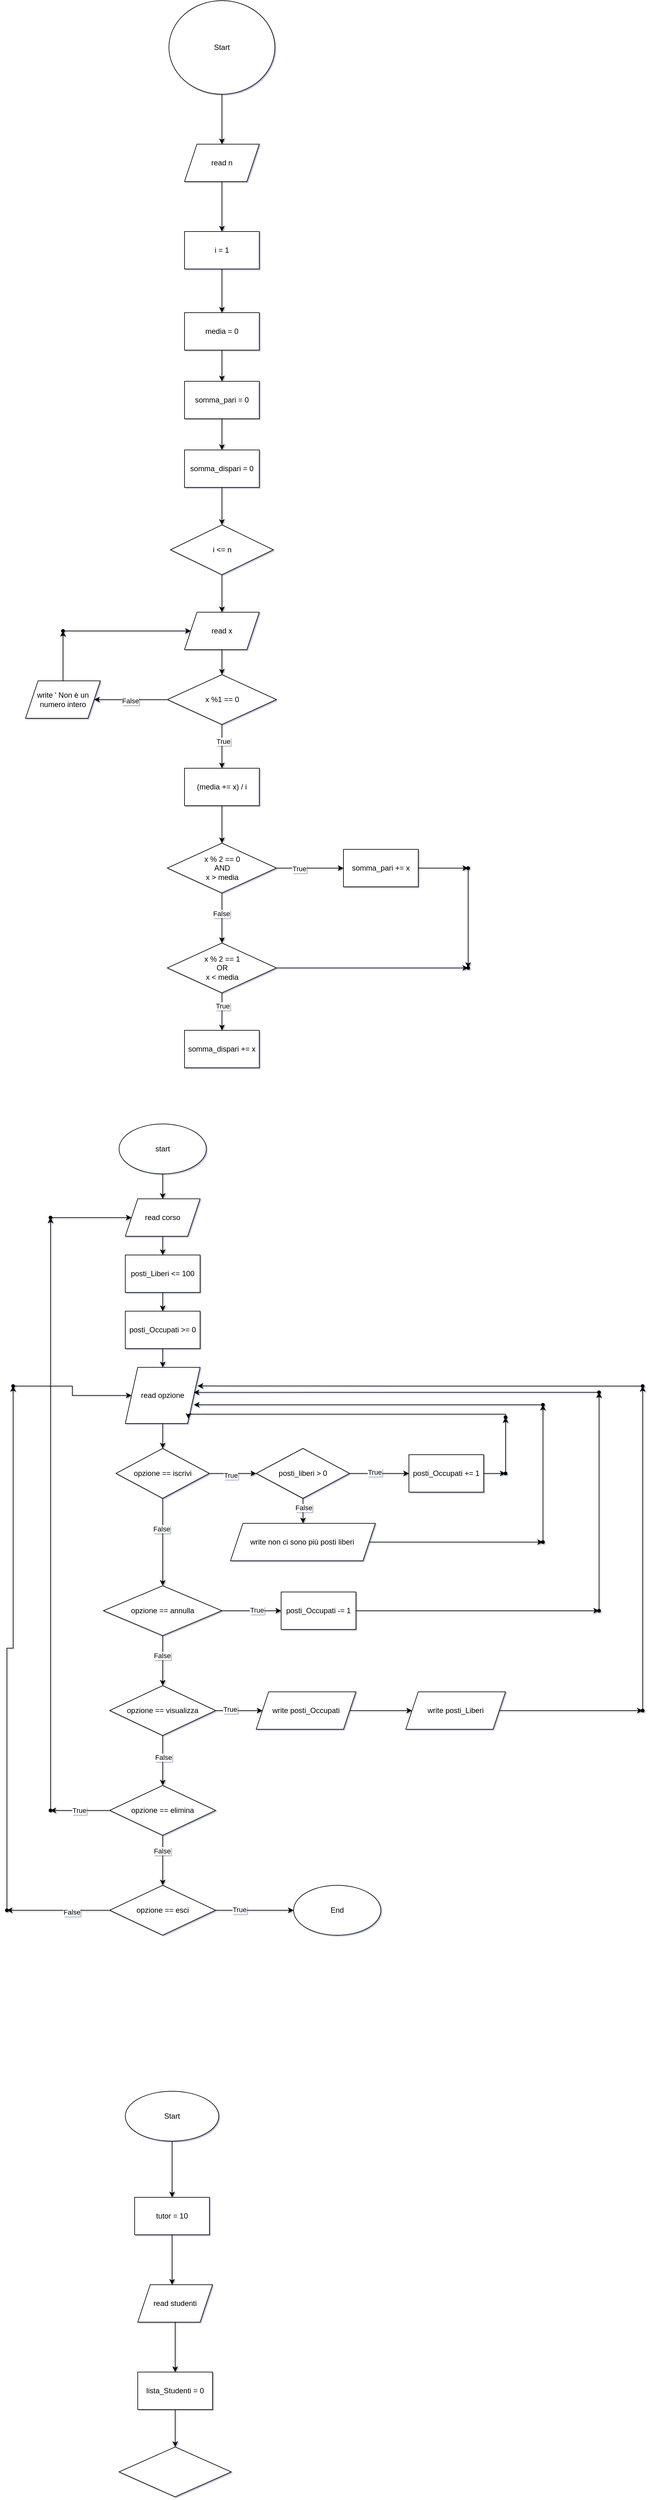 <mxfile version="26.0.7" pages="3">
  <diagram name="Pagina-1" id="_4-DptrWXtc-aM1H7NDs">
    <mxGraphModel dx="3267" dy="3340" grid="1" gridSize="10" guides="1" tooltips="1" connect="1" arrows="1" fold="1" page="0" pageScale="1" pageWidth="827" pageHeight="1169" math="0" shadow="1">
      <root>
        <mxCell id="0" />
        <mxCell id="1" parent="0" />
        <mxCell id="6RVeUF3yM1RiEiREAisl-17" value="" style="edgeStyle=orthogonalEdgeStyle;rounded=0;orthogonalLoop=1;jettySize=auto;html=1;" edge="1" parent="1" source="ZrbCzJ1DOXNuh2QCTMWi-1" target="6RVeUF3yM1RiEiREAisl-16">
          <mxGeometry relative="1" as="geometry" />
        </mxCell>
        <mxCell id="ZrbCzJ1DOXNuh2QCTMWi-1" value="Start" style="ellipse;whiteSpace=wrap;html=1;" parent="1" vertex="1">
          <mxGeometry x="-60" y="-1800" width="170" height="150" as="geometry" />
        </mxCell>
        <mxCell id="ZrbCzJ1DOXNuh2QCTMWi-15" value="" style="edgeStyle=orthogonalEdgeStyle;rounded=0;orthogonalLoop=1;jettySize=auto;html=1;" parent="1" source="ZrbCzJ1DOXNuh2QCTMWi-9" target="ZrbCzJ1DOXNuh2QCTMWi-14" edge="1">
          <mxGeometry relative="1" as="geometry" />
        </mxCell>
        <mxCell id="ZrbCzJ1DOXNuh2QCTMWi-9" value="start" style="ellipse;whiteSpace=wrap;html=1;" parent="1" vertex="1">
          <mxGeometry x="-140" width="140" height="80" as="geometry" />
        </mxCell>
        <mxCell id="ZrbCzJ1DOXNuh2QCTMWi-24" value="" style="edgeStyle=orthogonalEdgeStyle;rounded=0;orthogonalLoop=1;jettySize=auto;html=1;" parent="1" source="ZrbCzJ1DOXNuh2QCTMWi-14" target="ZrbCzJ1DOXNuh2QCTMWi-23" edge="1">
          <mxGeometry relative="1" as="geometry" />
        </mxCell>
        <mxCell id="ZrbCzJ1DOXNuh2QCTMWi-14" value="read corso" style="shape=parallelogram;perimeter=parallelogramPerimeter;whiteSpace=wrap;html=1;fixedSize=1;" parent="1" vertex="1">
          <mxGeometry x="-130" y="120" width="120" height="60" as="geometry" />
        </mxCell>
        <mxCell id="ZrbCzJ1DOXNuh2QCTMWi-20" value="" style="edgeStyle=orthogonalEdgeStyle;rounded=0;orthogonalLoop=1;jettySize=auto;html=1;" parent="1" source="ZrbCzJ1DOXNuh2QCTMWi-17" target="ZrbCzJ1DOXNuh2QCTMWi-19" edge="1">
          <mxGeometry relative="1" as="geometry" />
        </mxCell>
        <mxCell id="ZrbCzJ1DOXNuh2QCTMWi-17" value="read opzione" style="shape=parallelogram;perimeter=parallelogramPerimeter;whiteSpace=wrap;html=1;fixedSize=1;" parent="1" vertex="1">
          <mxGeometry x="-130" y="390" width="120" height="90" as="geometry" />
        </mxCell>
        <mxCell id="ZrbCzJ1DOXNuh2QCTMWi-22" value="" style="edgeStyle=orthogonalEdgeStyle;rounded=0;orthogonalLoop=1;jettySize=auto;html=1;" parent="1" source="ZrbCzJ1DOXNuh2QCTMWi-19" target="ZrbCzJ1DOXNuh2QCTMWi-21" edge="1">
          <mxGeometry relative="1" as="geometry" />
        </mxCell>
        <mxCell id="ZrbCzJ1DOXNuh2QCTMWi-84" value="True" style="edgeLabel;html=1;align=center;verticalAlign=middle;resizable=0;points=[];" parent="ZrbCzJ1DOXNuh2QCTMWi-22" vertex="1" connectable="0">
          <mxGeometry x="-0.094" y="-3" relative="1" as="geometry">
            <mxPoint as="offset" />
          </mxGeometry>
        </mxCell>
        <mxCell id="ZrbCzJ1DOXNuh2QCTMWi-34" value="" style="edgeStyle=orthogonalEdgeStyle;rounded=0;orthogonalLoop=1;jettySize=auto;html=1;" parent="1" source="ZrbCzJ1DOXNuh2QCTMWi-19" target="ZrbCzJ1DOXNuh2QCTMWi-33" edge="1">
          <mxGeometry relative="1" as="geometry" />
        </mxCell>
        <mxCell id="ZrbCzJ1DOXNuh2QCTMWi-87" value="False" style="edgeLabel;html=1;align=center;verticalAlign=middle;resizable=0;points=[];" parent="ZrbCzJ1DOXNuh2QCTMWi-34" vertex="1" connectable="0">
          <mxGeometry x="-0.31" y="-2" relative="1" as="geometry">
            <mxPoint as="offset" />
          </mxGeometry>
        </mxCell>
        <mxCell id="ZrbCzJ1DOXNuh2QCTMWi-19" value="opzione == iscrivi" style="rhombus;whiteSpace=wrap;html=1;" parent="1" vertex="1">
          <mxGeometry x="-145" y="520" width="150" height="80" as="geometry" />
        </mxCell>
        <mxCell id="ZrbCzJ1DOXNuh2QCTMWi-30" value="" style="edgeStyle=orthogonalEdgeStyle;rounded=0;orthogonalLoop=1;jettySize=auto;html=1;" parent="1" source="ZrbCzJ1DOXNuh2QCTMWi-21" target="ZrbCzJ1DOXNuh2QCTMWi-29" edge="1">
          <mxGeometry relative="1" as="geometry" />
        </mxCell>
        <mxCell id="ZrbCzJ1DOXNuh2QCTMWi-85" value="True" style="edgeLabel;html=1;align=center;verticalAlign=middle;resizable=0;points=[];" parent="ZrbCzJ1DOXNuh2QCTMWi-30" vertex="1" connectable="0">
          <mxGeometry x="-0.171" y="2" relative="1" as="geometry">
            <mxPoint as="offset" />
          </mxGeometry>
        </mxCell>
        <mxCell id="ZrbCzJ1DOXNuh2QCTMWi-32" value="" style="edgeStyle=orthogonalEdgeStyle;rounded=0;orthogonalLoop=1;jettySize=auto;html=1;" parent="1" source="ZrbCzJ1DOXNuh2QCTMWi-21" target="ZrbCzJ1DOXNuh2QCTMWi-31" edge="1">
          <mxGeometry relative="1" as="geometry" />
        </mxCell>
        <mxCell id="ZrbCzJ1DOXNuh2QCTMWi-86" value="False" style="edgeLabel;html=1;align=center;verticalAlign=middle;resizable=0;points=[];" parent="ZrbCzJ1DOXNuh2QCTMWi-32" vertex="1" connectable="0">
          <mxGeometry x="-0.265" y="1" relative="1" as="geometry">
            <mxPoint as="offset" />
          </mxGeometry>
        </mxCell>
        <mxCell id="ZrbCzJ1DOXNuh2QCTMWi-21" value="posti_liberi &amp;gt; 0" style="rhombus;whiteSpace=wrap;html=1;" parent="1" vertex="1">
          <mxGeometry x="80" y="520" width="150" height="80" as="geometry" />
        </mxCell>
        <mxCell id="ZrbCzJ1DOXNuh2QCTMWi-27" value="" style="edgeStyle=orthogonalEdgeStyle;rounded=0;orthogonalLoop=1;jettySize=auto;html=1;" parent="1" source="ZrbCzJ1DOXNuh2QCTMWi-23" target="ZrbCzJ1DOXNuh2QCTMWi-26" edge="1">
          <mxGeometry relative="1" as="geometry" />
        </mxCell>
        <mxCell id="ZrbCzJ1DOXNuh2QCTMWi-23" value="posti_Liberi &amp;lt;= 100" style="whiteSpace=wrap;html=1;" parent="1" vertex="1">
          <mxGeometry x="-130" y="210" width="120" height="60" as="geometry" />
        </mxCell>
        <mxCell id="ZrbCzJ1DOXNuh2QCTMWi-28" value="" style="edgeStyle=orthogonalEdgeStyle;rounded=0;orthogonalLoop=1;jettySize=auto;html=1;" parent="1" source="ZrbCzJ1DOXNuh2QCTMWi-26" target="ZrbCzJ1DOXNuh2QCTMWi-17" edge="1">
          <mxGeometry relative="1" as="geometry" />
        </mxCell>
        <mxCell id="ZrbCzJ1DOXNuh2QCTMWi-26" value="posti_Occupati &amp;gt;= 0" style="whiteSpace=wrap;html=1;" parent="1" vertex="1">
          <mxGeometry x="-130" y="300" width="120" height="60" as="geometry" />
        </mxCell>
        <mxCell id="ZrbCzJ1DOXNuh2QCTMWi-48" value="" style="edgeStyle=orthogonalEdgeStyle;rounded=0;orthogonalLoop=1;jettySize=auto;html=1;" parent="1" source="ZrbCzJ1DOXNuh2QCTMWi-29" target="ZrbCzJ1DOXNuh2QCTMWi-47" edge="1">
          <mxGeometry relative="1" as="geometry" />
        </mxCell>
        <mxCell id="ZrbCzJ1DOXNuh2QCTMWi-29" value="posti_Occupati += 1" style="whiteSpace=wrap;html=1;" parent="1" vertex="1">
          <mxGeometry x="325" y="530" width="120" height="60" as="geometry" />
        </mxCell>
        <mxCell id="ZrbCzJ1DOXNuh2QCTMWi-54" value="" style="edgeStyle=orthogonalEdgeStyle;rounded=0;orthogonalLoop=1;jettySize=auto;html=1;" parent="1" source="ZrbCzJ1DOXNuh2QCTMWi-31" target="ZrbCzJ1DOXNuh2QCTMWi-53" edge="1">
          <mxGeometry relative="1" as="geometry" />
        </mxCell>
        <mxCell id="ZrbCzJ1DOXNuh2QCTMWi-31" value="write non ci sono più posti liberi&amp;nbsp;" style="shape=parallelogram;perimeter=parallelogramPerimeter;whiteSpace=wrap;html=1;fixedSize=1;" parent="1" vertex="1">
          <mxGeometry x="38.75" y="640" width="232.5" height="60" as="geometry" />
        </mxCell>
        <mxCell id="ZrbCzJ1DOXNuh2QCTMWi-36" value="" style="edgeStyle=orthogonalEdgeStyle;rounded=0;orthogonalLoop=1;jettySize=auto;html=1;" parent="1" source="ZrbCzJ1DOXNuh2QCTMWi-33" target="ZrbCzJ1DOXNuh2QCTMWi-35" edge="1">
          <mxGeometry relative="1" as="geometry" />
        </mxCell>
        <mxCell id="ZrbCzJ1DOXNuh2QCTMWi-88" value="True" style="edgeLabel;html=1;align=center;verticalAlign=middle;resizable=0;points=[];" parent="ZrbCzJ1DOXNuh2QCTMWi-36" vertex="1" connectable="0">
          <mxGeometry x="0.181" y="1" relative="1" as="geometry">
            <mxPoint as="offset" />
          </mxGeometry>
        </mxCell>
        <mxCell id="ZrbCzJ1DOXNuh2QCTMWi-38" value="" style="edgeStyle=orthogonalEdgeStyle;rounded=0;orthogonalLoop=1;jettySize=auto;html=1;" parent="1" source="ZrbCzJ1DOXNuh2QCTMWi-33" target="ZrbCzJ1DOXNuh2QCTMWi-37" edge="1">
          <mxGeometry relative="1" as="geometry" />
        </mxCell>
        <mxCell id="ZrbCzJ1DOXNuh2QCTMWi-89" value="False" style="edgeLabel;html=1;align=center;verticalAlign=middle;resizable=0;points=[];" parent="ZrbCzJ1DOXNuh2QCTMWi-38" vertex="1" connectable="0">
          <mxGeometry x="-0.205" y="-1" relative="1" as="geometry">
            <mxPoint as="offset" />
          </mxGeometry>
        </mxCell>
        <mxCell id="ZrbCzJ1DOXNuh2QCTMWi-33" value="opzione == annulla" style="rhombus;whiteSpace=wrap;html=1;" parent="1" vertex="1">
          <mxGeometry x="-165" y="740" width="190" height="80" as="geometry" />
        </mxCell>
        <mxCell id="ZrbCzJ1DOXNuh2QCTMWi-61" value="" style="edgeStyle=orthogonalEdgeStyle;rounded=0;orthogonalLoop=1;jettySize=auto;html=1;" parent="1" source="ZrbCzJ1DOXNuh2QCTMWi-35" target="ZrbCzJ1DOXNuh2QCTMWi-60" edge="1">
          <mxGeometry relative="1" as="geometry" />
        </mxCell>
        <mxCell id="ZrbCzJ1DOXNuh2QCTMWi-35" value="posti_Occupati -= 1" style="whiteSpace=wrap;html=1;" parent="1" vertex="1">
          <mxGeometry x="120" y="750" width="120" height="60" as="geometry" />
        </mxCell>
        <mxCell id="ZrbCzJ1DOXNuh2QCTMWi-40" value="" style="edgeStyle=orthogonalEdgeStyle;rounded=0;orthogonalLoop=1;jettySize=auto;html=1;" parent="1" source="ZrbCzJ1DOXNuh2QCTMWi-37" target="ZrbCzJ1DOXNuh2QCTMWi-39" edge="1">
          <mxGeometry relative="1" as="geometry" />
        </mxCell>
        <mxCell id="ZrbCzJ1DOXNuh2QCTMWi-90" value="True" style="edgeLabel;html=1;align=center;verticalAlign=middle;resizable=0;points=[];" parent="ZrbCzJ1DOXNuh2QCTMWi-40" vertex="1" connectable="0">
          <mxGeometry x="-0.404" y="2" relative="1" as="geometry">
            <mxPoint as="offset" />
          </mxGeometry>
        </mxCell>
        <mxCell id="ZrbCzJ1DOXNuh2QCTMWi-44" value="" style="edgeStyle=orthogonalEdgeStyle;rounded=0;orthogonalLoop=1;jettySize=auto;html=1;" parent="1" source="ZrbCzJ1DOXNuh2QCTMWi-37" target="ZrbCzJ1DOXNuh2QCTMWi-43" edge="1">
          <mxGeometry relative="1" as="geometry" />
        </mxCell>
        <mxCell id="ZrbCzJ1DOXNuh2QCTMWi-91" value="False" style="edgeLabel;html=1;align=center;verticalAlign=middle;resizable=0;points=[];" parent="ZrbCzJ1DOXNuh2QCTMWi-44" vertex="1" connectable="0">
          <mxGeometry x="-0.133" y="1" relative="1" as="geometry">
            <mxPoint as="offset" />
          </mxGeometry>
        </mxCell>
        <mxCell id="ZrbCzJ1DOXNuh2QCTMWi-37" value="opzione == visualizza" style="rhombus;whiteSpace=wrap;html=1;" parent="1" vertex="1">
          <mxGeometry x="-155" y="900" width="170" height="80" as="geometry" />
        </mxCell>
        <mxCell id="ZrbCzJ1DOXNuh2QCTMWi-42" value="" style="edgeStyle=orthogonalEdgeStyle;rounded=0;orthogonalLoop=1;jettySize=auto;html=1;" parent="1" source="ZrbCzJ1DOXNuh2QCTMWi-39" target="ZrbCzJ1DOXNuh2QCTMWi-41" edge="1">
          <mxGeometry relative="1" as="geometry" />
        </mxCell>
        <mxCell id="ZrbCzJ1DOXNuh2QCTMWi-39" value="write posti_Occupati" style="shape=parallelogram;perimeter=parallelogramPerimeter;whiteSpace=wrap;html=1;fixedSize=1;" parent="1" vertex="1">
          <mxGeometry x="80" y="910" width="160" height="60" as="geometry" />
        </mxCell>
        <mxCell id="ZrbCzJ1DOXNuh2QCTMWi-66" value="" style="edgeStyle=orthogonalEdgeStyle;rounded=0;orthogonalLoop=1;jettySize=auto;html=1;" parent="1" source="ZrbCzJ1DOXNuh2QCTMWi-41" target="ZrbCzJ1DOXNuh2QCTMWi-65" edge="1">
          <mxGeometry relative="1" as="geometry" />
        </mxCell>
        <mxCell id="ZrbCzJ1DOXNuh2QCTMWi-41" value="write posti_Liberi" style="shape=parallelogram;perimeter=parallelogramPerimeter;whiteSpace=wrap;html=1;fixedSize=1;" parent="1" vertex="1">
          <mxGeometry x="320" y="910" width="160" height="60" as="geometry" />
        </mxCell>
        <mxCell id="ZrbCzJ1DOXNuh2QCTMWi-71" value="" style="edgeStyle=orthogonalEdgeStyle;rounded=0;orthogonalLoop=1;jettySize=auto;html=1;" parent="1" source="ZrbCzJ1DOXNuh2QCTMWi-43" target="ZrbCzJ1DOXNuh2QCTMWi-70" edge="1">
          <mxGeometry relative="1" as="geometry" />
        </mxCell>
        <mxCell id="ZrbCzJ1DOXNuh2QCTMWi-92" value="True" style="edgeLabel;html=1;align=center;verticalAlign=middle;resizable=0;points=[];" parent="ZrbCzJ1DOXNuh2QCTMWi-71" vertex="1" connectable="0">
          <mxGeometry x="0.037" relative="1" as="geometry">
            <mxPoint as="offset" />
          </mxGeometry>
        </mxCell>
        <mxCell id="ZrbCzJ1DOXNuh2QCTMWi-76" value="" style="edgeStyle=orthogonalEdgeStyle;rounded=0;orthogonalLoop=1;jettySize=auto;html=1;" parent="1" source="ZrbCzJ1DOXNuh2QCTMWi-43" target="ZrbCzJ1DOXNuh2QCTMWi-75" edge="1">
          <mxGeometry relative="1" as="geometry" />
        </mxCell>
        <mxCell id="ZrbCzJ1DOXNuh2QCTMWi-93" value="False" style="edgeLabel;html=1;align=center;verticalAlign=middle;resizable=0;points=[];" parent="ZrbCzJ1DOXNuh2QCTMWi-76" vertex="1" connectable="0">
          <mxGeometry x="-0.385" y="-1" relative="1" as="geometry">
            <mxPoint as="offset" />
          </mxGeometry>
        </mxCell>
        <mxCell id="ZrbCzJ1DOXNuh2QCTMWi-43" value="opzione == elimina" style="rhombus;whiteSpace=wrap;html=1;" parent="1" vertex="1">
          <mxGeometry x="-155" y="1060" width="170" height="80" as="geometry" />
        </mxCell>
        <mxCell id="ZrbCzJ1DOXNuh2QCTMWi-50" value="" style="edgeStyle=orthogonalEdgeStyle;rounded=0;orthogonalLoop=1;jettySize=auto;html=1;" parent="1" source="ZrbCzJ1DOXNuh2QCTMWi-47" target="ZrbCzJ1DOXNuh2QCTMWi-49" edge="1">
          <mxGeometry relative="1" as="geometry" />
        </mxCell>
        <mxCell id="ZrbCzJ1DOXNuh2QCTMWi-47" value="" style="shape=waypoint;sketch=0;size=6;pointerEvents=1;points=[];fillColor=default;resizable=0;rotatable=0;perimeter=centerPerimeter;snapToPoint=1;" parent="1" vertex="1">
          <mxGeometry x="470" y="550" width="20" height="20" as="geometry" />
        </mxCell>
        <mxCell id="ZrbCzJ1DOXNuh2QCTMWi-51" style="edgeStyle=orthogonalEdgeStyle;rounded=0;orthogonalLoop=1;jettySize=auto;html=1;entryX=0.844;entryY=0.917;entryDx=0;entryDy=0;entryPerimeter=0;exitX=0.483;exitY=0.1;exitDx=0;exitDy=0;exitPerimeter=0;" parent="1" source="ZrbCzJ1DOXNuh2QCTMWi-49" target="ZrbCzJ1DOXNuh2QCTMWi-17" edge="1">
          <mxGeometry relative="1" as="geometry">
            <Array as="points">
              <mxPoint x="480" y="465" />
            </Array>
          </mxGeometry>
        </mxCell>
        <mxCell id="ZrbCzJ1DOXNuh2QCTMWi-49" value="" style="shape=waypoint;sketch=0;size=6;pointerEvents=1;points=[];fillColor=default;resizable=0;rotatable=0;perimeter=centerPerimeter;snapToPoint=1;" parent="1" vertex="1">
          <mxGeometry x="470" y="460" width="20" height="20" as="geometry" />
        </mxCell>
        <mxCell id="ZrbCzJ1DOXNuh2QCTMWi-56" value="" style="edgeStyle=orthogonalEdgeStyle;rounded=0;orthogonalLoop=1;jettySize=auto;html=1;" parent="1" source="ZrbCzJ1DOXNuh2QCTMWi-53" target="ZrbCzJ1DOXNuh2QCTMWi-55" edge="1">
          <mxGeometry relative="1" as="geometry" />
        </mxCell>
        <mxCell id="ZrbCzJ1DOXNuh2QCTMWi-53" value="" style="shape=waypoint;sketch=0;size=6;pointerEvents=1;points=[];fillColor=default;resizable=0;rotatable=0;perimeter=centerPerimeter;snapToPoint=1;" parent="1" vertex="1">
          <mxGeometry x="530" y="660" width="20" height="20" as="geometry" />
        </mxCell>
        <mxCell id="ZrbCzJ1DOXNuh2QCTMWi-59" style="edgeStyle=orthogonalEdgeStyle;rounded=0;orthogonalLoop=1;jettySize=auto;html=1;" parent="1" source="ZrbCzJ1DOXNuh2QCTMWi-55" edge="1">
          <mxGeometry relative="1" as="geometry">
            <mxPoint x="-20" y="450" as="targetPoint" />
          </mxGeometry>
        </mxCell>
        <mxCell id="ZrbCzJ1DOXNuh2QCTMWi-55" value="" style="shape=waypoint;sketch=0;size=6;pointerEvents=1;points=[];fillColor=default;resizable=0;rotatable=0;perimeter=centerPerimeter;snapToPoint=1;" parent="1" vertex="1">
          <mxGeometry x="530" y="440" width="20" height="20" as="geometry" />
        </mxCell>
        <mxCell id="ZrbCzJ1DOXNuh2QCTMWi-63" value="" style="edgeStyle=orthogonalEdgeStyle;rounded=0;orthogonalLoop=1;jettySize=auto;html=1;" parent="1" source="ZrbCzJ1DOXNuh2QCTMWi-60" target="ZrbCzJ1DOXNuh2QCTMWi-62" edge="1">
          <mxGeometry relative="1" as="geometry" />
        </mxCell>
        <mxCell id="ZrbCzJ1DOXNuh2QCTMWi-60" value="" style="shape=waypoint;sketch=0;size=6;pointerEvents=1;points=[];fillColor=default;resizable=0;rotatable=0;perimeter=centerPerimeter;snapToPoint=1;" parent="1" vertex="1">
          <mxGeometry x="620" y="770" width="20" height="20" as="geometry" />
        </mxCell>
        <mxCell id="ZrbCzJ1DOXNuh2QCTMWi-64" style="edgeStyle=orthogonalEdgeStyle;rounded=0;orthogonalLoop=1;jettySize=auto;html=1;entryX=0.914;entryY=0.446;entryDx=0;entryDy=0;entryPerimeter=0;" parent="1" source="ZrbCzJ1DOXNuh2QCTMWi-62" target="ZrbCzJ1DOXNuh2QCTMWi-17" edge="1">
          <mxGeometry relative="1" as="geometry" />
        </mxCell>
        <mxCell id="ZrbCzJ1DOXNuh2QCTMWi-62" value="" style="shape=waypoint;sketch=0;size=6;pointerEvents=1;points=[];fillColor=default;resizable=0;rotatable=0;perimeter=centerPerimeter;snapToPoint=1;" parent="1" vertex="1">
          <mxGeometry x="620" y="420" width="20" height="20" as="geometry" />
        </mxCell>
        <mxCell id="ZrbCzJ1DOXNuh2QCTMWi-68" value="" style="edgeStyle=orthogonalEdgeStyle;rounded=0;orthogonalLoop=1;jettySize=auto;html=1;" parent="1" source="ZrbCzJ1DOXNuh2QCTMWi-65" target="ZrbCzJ1DOXNuh2QCTMWi-67" edge="1">
          <mxGeometry relative="1" as="geometry" />
        </mxCell>
        <mxCell id="ZrbCzJ1DOXNuh2QCTMWi-65" value="" style="shape=waypoint;sketch=0;size=6;pointerEvents=1;points=[];fillColor=default;resizable=0;rotatable=0;perimeter=centerPerimeter;snapToPoint=1;" parent="1" vertex="1">
          <mxGeometry x="690" y="930" width="20" height="20" as="geometry" />
        </mxCell>
        <mxCell id="ZrbCzJ1DOXNuh2QCTMWi-69" style="edgeStyle=orthogonalEdgeStyle;rounded=0;orthogonalLoop=1;jettySize=auto;html=1;entryX=0.966;entryY=0.331;entryDx=0;entryDy=0;entryPerimeter=0;" parent="1" source="ZrbCzJ1DOXNuh2QCTMWi-67" target="ZrbCzJ1DOXNuh2QCTMWi-17" edge="1">
          <mxGeometry relative="1" as="geometry" />
        </mxCell>
        <mxCell id="ZrbCzJ1DOXNuh2QCTMWi-67" value="" style="shape=waypoint;sketch=0;size=6;pointerEvents=1;points=[];fillColor=default;resizable=0;rotatable=0;perimeter=centerPerimeter;snapToPoint=1;" parent="1" vertex="1">
          <mxGeometry x="690" y="410" width="20" height="20" as="geometry" />
        </mxCell>
        <mxCell id="ZrbCzJ1DOXNuh2QCTMWi-73" value="" style="edgeStyle=orthogonalEdgeStyle;rounded=0;orthogonalLoop=1;jettySize=auto;html=1;" parent="1" source="ZrbCzJ1DOXNuh2QCTMWi-70" target="ZrbCzJ1DOXNuh2QCTMWi-72" edge="1">
          <mxGeometry relative="1" as="geometry" />
        </mxCell>
        <mxCell id="ZrbCzJ1DOXNuh2QCTMWi-70" value="" style="shape=waypoint;sketch=0;size=6;pointerEvents=1;points=[];fillColor=default;resizable=0;rotatable=0;perimeter=centerPerimeter;snapToPoint=1;" parent="1" vertex="1">
          <mxGeometry x="-260" y="1090" width="20" height="20" as="geometry" />
        </mxCell>
        <mxCell id="ZrbCzJ1DOXNuh2QCTMWi-96" style="edgeStyle=orthogonalEdgeStyle;rounded=0;orthogonalLoop=1;jettySize=auto;html=1;" parent="1" source="ZrbCzJ1DOXNuh2QCTMWi-72" target="ZrbCzJ1DOXNuh2QCTMWi-14" edge="1">
          <mxGeometry relative="1" as="geometry" />
        </mxCell>
        <mxCell id="ZrbCzJ1DOXNuh2QCTMWi-72" value="" style="shape=waypoint;sketch=0;size=6;pointerEvents=1;points=[];fillColor=default;resizable=0;rotatable=0;perimeter=centerPerimeter;snapToPoint=1;" parent="1" vertex="1">
          <mxGeometry x="-260" y="140" width="20" height="20" as="geometry" />
        </mxCell>
        <mxCell id="ZrbCzJ1DOXNuh2QCTMWi-78" value="" style="edgeStyle=orthogonalEdgeStyle;rounded=0;orthogonalLoop=1;jettySize=auto;html=1;" parent="1" source="ZrbCzJ1DOXNuh2QCTMWi-75" target="ZrbCzJ1DOXNuh2QCTMWi-77" edge="1">
          <mxGeometry relative="1" as="geometry" />
        </mxCell>
        <mxCell id="ZrbCzJ1DOXNuh2QCTMWi-94" value="True" style="edgeLabel;html=1;align=center;verticalAlign=middle;resizable=0;points=[];" parent="ZrbCzJ1DOXNuh2QCTMWi-78" vertex="1" connectable="0">
          <mxGeometry x="-0.399" y="1" relative="1" as="geometry">
            <mxPoint as="offset" />
          </mxGeometry>
        </mxCell>
        <mxCell id="ZrbCzJ1DOXNuh2QCTMWi-80" value="" style="edgeStyle=orthogonalEdgeStyle;rounded=0;orthogonalLoop=1;jettySize=auto;html=1;" parent="1" source="ZrbCzJ1DOXNuh2QCTMWi-75" target="ZrbCzJ1DOXNuh2QCTMWi-79" edge="1">
          <mxGeometry relative="1" as="geometry" />
        </mxCell>
        <mxCell id="ZrbCzJ1DOXNuh2QCTMWi-95" value="False" style="edgeLabel;html=1;align=center;verticalAlign=middle;resizable=0;points=[];" parent="ZrbCzJ1DOXNuh2QCTMWi-80" vertex="1" connectable="0">
          <mxGeometry x="-0.258" y="3" relative="1" as="geometry">
            <mxPoint as="offset" />
          </mxGeometry>
        </mxCell>
        <mxCell id="ZrbCzJ1DOXNuh2QCTMWi-75" value="opzione == esci" style="rhombus;whiteSpace=wrap;html=1;" parent="1" vertex="1">
          <mxGeometry x="-155" y="1220" width="170" height="80" as="geometry" />
        </mxCell>
        <mxCell id="ZrbCzJ1DOXNuh2QCTMWi-77" value="End" style="ellipse;whiteSpace=wrap;html=1;" parent="1" vertex="1">
          <mxGeometry x="140" y="1220" width="140" height="80" as="geometry" />
        </mxCell>
        <mxCell id="ZrbCzJ1DOXNuh2QCTMWi-82" value="" style="edgeStyle=orthogonalEdgeStyle;rounded=0;orthogonalLoop=1;jettySize=auto;html=1;" parent="1" source="ZrbCzJ1DOXNuh2QCTMWi-79" target="ZrbCzJ1DOXNuh2QCTMWi-81" edge="1">
          <mxGeometry relative="1" as="geometry" />
        </mxCell>
        <mxCell id="ZrbCzJ1DOXNuh2QCTMWi-79" value="" style="shape=waypoint;sketch=0;size=6;pointerEvents=1;points=[];fillColor=default;resizable=0;rotatable=0;perimeter=centerPerimeter;snapToPoint=1;" parent="1" vertex="1">
          <mxGeometry x="-330" y="1250" width="20" height="20" as="geometry" />
        </mxCell>
        <mxCell id="ZrbCzJ1DOXNuh2QCTMWi-83" style="edgeStyle=orthogonalEdgeStyle;rounded=0;orthogonalLoop=1;jettySize=auto;html=1;entryX=0;entryY=0.5;entryDx=0;entryDy=0;" parent="1" source="ZrbCzJ1DOXNuh2QCTMWi-81" target="ZrbCzJ1DOXNuh2QCTMWi-17" edge="1">
          <mxGeometry relative="1" as="geometry" />
        </mxCell>
        <mxCell id="ZrbCzJ1DOXNuh2QCTMWi-81" value="" style="shape=waypoint;sketch=0;size=6;pointerEvents=1;points=[];fillColor=default;resizable=0;rotatable=0;perimeter=centerPerimeter;snapToPoint=1;" parent="1" vertex="1">
          <mxGeometry x="-320" y="410" width="20" height="20" as="geometry" />
        </mxCell>
        <mxCell id="ZrbCzJ1DOXNuh2QCTMWi-99" value="" style="edgeStyle=orthogonalEdgeStyle;rounded=0;orthogonalLoop=1;jettySize=auto;html=1;" parent="1" source="ZrbCzJ1DOXNuh2QCTMWi-97" target="ZrbCzJ1DOXNuh2QCTMWi-98" edge="1">
          <mxGeometry relative="1" as="geometry" />
        </mxCell>
        <mxCell id="ZrbCzJ1DOXNuh2QCTMWi-97" value="Start" style="ellipse;whiteSpace=wrap;html=1;" parent="1" vertex="1">
          <mxGeometry x="-130" y="1550" width="150" height="80" as="geometry" />
        </mxCell>
        <mxCell id="ZrbCzJ1DOXNuh2QCTMWi-101" value="" style="edgeStyle=orthogonalEdgeStyle;rounded=0;orthogonalLoop=1;jettySize=auto;html=1;" parent="1" source="ZrbCzJ1DOXNuh2QCTMWi-98" edge="1">
          <mxGeometry relative="1" as="geometry">
            <mxPoint x="-55" y="1860" as="targetPoint" />
          </mxGeometry>
        </mxCell>
        <mxCell id="ZrbCzJ1DOXNuh2QCTMWi-98" value="tutor = 10" style="whiteSpace=wrap;html=1;" parent="1" vertex="1">
          <mxGeometry x="-115" y="1720" width="120" height="60" as="geometry" />
        </mxCell>
        <mxCell id="ZrbCzJ1DOXNuh2QCTMWi-106" value="" style="edgeStyle=orthogonalEdgeStyle;rounded=0;orthogonalLoop=1;jettySize=auto;html=1;" parent="1" source="ZrbCzJ1DOXNuh2QCTMWi-104" target="ZrbCzJ1DOXNuh2QCTMWi-105" edge="1">
          <mxGeometry relative="1" as="geometry" />
        </mxCell>
        <mxCell id="ZrbCzJ1DOXNuh2QCTMWi-104" value="read studenti" style="shape=parallelogram;perimeter=parallelogramPerimeter;whiteSpace=wrap;html=1;fixedSize=1;" parent="1" vertex="1">
          <mxGeometry x="-110" y="1860" width="120" height="60" as="geometry" />
        </mxCell>
        <mxCell id="ZrbCzJ1DOXNuh2QCTMWi-108" value="" style="edgeStyle=orthogonalEdgeStyle;rounded=0;orthogonalLoop=1;jettySize=auto;html=1;" parent="1" source="ZrbCzJ1DOXNuh2QCTMWi-105" target="ZrbCzJ1DOXNuh2QCTMWi-107" edge="1">
          <mxGeometry relative="1" as="geometry" />
        </mxCell>
        <mxCell id="ZrbCzJ1DOXNuh2QCTMWi-105" value="lista_Studenti = 0" style="whiteSpace=wrap;html=1;" parent="1" vertex="1">
          <mxGeometry x="-110" y="2000" width="120" height="60" as="geometry" />
        </mxCell>
        <mxCell id="ZrbCzJ1DOXNuh2QCTMWi-107" value="" style="rhombus;whiteSpace=wrap;html=1;" parent="1" vertex="1">
          <mxGeometry x="-140" y="2120" width="180" height="80" as="geometry" />
        </mxCell>
        <mxCell id="6RVeUF3yM1RiEiREAisl-7" value="" style="edgeStyle=orthogonalEdgeStyle;rounded=0;orthogonalLoop=1;jettySize=auto;html=1;" edge="1" parent="1" source="6RVeUF3yM1RiEiREAisl-4" target="6RVeUF3yM1RiEiREAisl-6">
          <mxGeometry relative="1" as="geometry" />
        </mxCell>
        <mxCell id="6RVeUF3yM1RiEiREAisl-4" value="i = 1" style="whiteSpace=wrap;html=1;" vertex="1" parent="1">
          <mxGeometry x="-35" y="-1430" width="120" height="60" as="geometry" />
        </mxCell>
        <mxCell id="6RVeUF3yM1RiEiREAisl-9" value="" style="edgeStyle=orthogonalEdgeStyle;rounded=0;orthogonalLoop=1;jettySize=auto;html=1;" edge="1" parent="1" source="6RVeUF3yM1RiEiREAisl-6" target="6RVeUF3yM1RiEiREAisl-8">
          <mxGeometry relative="1" as="geometry" />
        </mxCell>
        <mxCell id="6RVeUF3yM1RiEiREAisl-6" value="media = 0" style="whiteSpace=wrap;html=1;" vertex="1" parent="1">
          <mxGeometry x="-35" y="-1300" width="120" height="60" as="geometry" />
        </mxCell>
        <mxCell id="6RVeUF3yM1RiEiREAisl-11" value="" style="edgeStyle=orthogonalEdgeStyle;rounded=0;orthogonalLoop=1;jettySize=auto;html=1;" edge="1" parent="1" source="6RVeUF3yM1RiEiREAisl-8" target="6RVeUF3yM1RiEiREAisl-10">
          <mxGeometry relative="1" as="geometry" />
        </mxCell>
        <mxCell id="6RVeUF3yM1RiEiREAisl-8" value="somma_pari = 0" style="whiteSpace=wrap;html=1;" vertex="1" parent="1">
          <mxGeometry x="-35" y="-1190" width="120" height="60" as="geometry" />
        </mxCell>
        <mxCell id="6RVeUF3yM1RiEiREAisl-20" value="" style="edgeStyle=orthogonalEdgeStyle;rounded=0;orthogonalLoop=1;jettySize=auto;html=1;" edge="1" parent="1" source="6RVeUF3yM1RiEiREAisl-10" target="6RVeUF3yM1RiEiREAisl-19">
          <mxGeometry relative="1" as="geometry" />
        </mxCell>
        <mxCell id="6RVeUF3yM1RiEiREAisl-10" value="somma_dispari = 0" style="whiteSpace=wrap;html=1;" vertex="1" parent="1">
          <mxGeometry x="-35" y="-1080" width="120" height="60" as="geometry" />
        </mxCell>
        <mxCell id="6RVeUF3yM1RiEiREAisl-18" value="" style="edgeStyle=orthogonalEdgeStyle;rounded=0;orthogonalLoop=1;jettySize=auto;html=1;" edge="1" parent="1" source="6RVeUF3yM1RiEiREAisl-16" target="6RVeUF3yM1RiEiREAisl-4">
          <mxGeometry relative="1" as="geometry" />
        </mxCell>
        <mxCell id="6RVeUF3yM1RiEiREAisl-16" value="read n" style="shape=parallelogram;perimeter=parallelogramPerimeter;whiteSpace=wrap;html=1;fixedSize=1;" vertex="1" parent="1">
          <mxGeometry x="-35" y="-1570" width="120" height="60" as="geometry" />
        </mxCell>
        <mxCell id="6RVeUF3yM1RiEiREAisl-22" value="" style="edgeStyle=orthogonalEdgeStyle;rounded=0;orthogonalLoop=1;jettySize=auto;html=1;" edge="1" parent="1" source="6RVeUF3yM1RiEiREAisl-19" target="6RVeUF3yM1RiEiREAisl-21">
          <mxGeometry relative="1" as="geometry" />
        </mxCell>
        <mxCell id="6RVeUF3yM1RiEiREAisl-19" value="i &amp;lt;= n" style="rhombus;whiteSpace=wrap;html=1;" vertex="1" parent="1">
          <mxGeometry x="-57.5" y="-960" width="165" height="80" as="geometry" />
        </mxCell>
        <mxCell id="6RVeUF3yM1RiEiREAisl-28" value="" style="edgeStyle=orthogonalEdgeStyle;rounded=0;orthogonalLoop=1;jettySize=auto;html=1;" edge="1" parent="1" source="6RVeUF3yM1RiEiREAisl-21" target="6RVeUF3yM1RiEiREAisl-27">
          <mxGeometry relative="1" as="geometry" />
        </mxCell>
        <mxCell id="6RVeUF3yM1RiEiREAisl-21" value="read x" style="shape=parallelogram;perimeter=parallelogramPerimeter;whiteSpace=wrap;html=1;fixedSize=1;" vertex="1" parent="1">
          <mxGeometry x="-35" y="-820" width="120" height="60" as="geometry" />
        </mxCell>
        <mxCell id="6RVeUF3yM1RiEiREAisl-46" value="" style="edgeStyle=orthogonalEdgeStyle;rounded=0;orthogonalLoop=1;jettySize=auto;html=1;" edge="1" parent="1" source="6RVeUF3yM1RiEiREAisl-25" target="6RVeUF3yM1RiEiREAisl-45">
          <mxGeometry relative="1" as="geometry" />
        </mxCell>
        <mxCell id="6RVeUF3yM1RiEiREAisl-25" value="(media += x) / i" style="whiteSpace=wrap;html=1;" vertex="1" parent="1">
          <mxGeometry x="-35" y="-570" width="120" height="60" as="geometry" />
        </mxCell>
        <mxCell id="6RVeUF3yM1RiEiREAisl-29" value="" style="edgeStyle=orthogonalEdgeStyle;rounded=0;orthogonalLoop=1;jettySize=auto;html=1;" edge="1" parent="1" source="6RVeUF3yM1RiEiREAisl-27" target="6RVeUF3yM1RiEiREAisl-25">
          <mxGeometry relative="1" as="geometry" />
        </mxCell>
        <mxCell id="6RVeUF3yM1RiEiREAisl-30" value="True" style="edgeLabel;html=1;align=center;verticalAlign=middle;resizable=0;points=[];" vertex="1" connectable="0" parent="6RVeUF3yM1RiEiREAisl-29">
          <mxGeometry x="-0.229" y="2" relative="1" as="geometry">
            <mxPoint as="offset" />
          </mxGeometry>
        </mxCell>
        <mxCell id="6RVeUF3yM1RiEiREAisl-38" value="" style="edgeStyle=orthogonalEdgeStyle;rounded=0;orthogonalLoop=1;jettySize=auto;html=1;" edge="1" parent="1" source="6RVeUF3yM1RiEiREAisl-27" target="6RVeUF3yM1RiEiREAisl-37">
          <mxGeometry relative="1" as="geometry" />
        </mxCell>
        <mxCell id="6RVeUF3yM1RiEiREAisl-42" value="False" style="edgeLabel;html=1;align=center;verticalAlign=middle;resizable=0;points=[];" vertex="1" connectable="0" parent="6RVeUF3yM1RiEiREAisl-38">
          <mxGeometry x="0.023" y="2" relative="1" as="geometry">
            <mxPoint as="offset" />
          </mxGeometry>
        </mxCell>
        <mxCell id="6RVeUF3yM1RiEiREAisl-27" value="x %1 == 0" style="rhombus;whiteSpace=wrap;html=1;" vertex="1" parent="1">
          <mxGeometry x="-62.5" y="-720" width="175" height="80" as="geometry" />
        </mxCell>
        <mxCell id="6RVeUF3yM1RiEiREAisl-40" value="" style="edgeStyle=orthogonalEdgeStyle;rounded=0;orthogonalLoop=1;jettySize=auto;html=1;" edge="1" parent="1" source="6RVeUF3yM1RiEiREAisl-37" target="6RVeUF3yM1RiEiREAisl-39">
          <mxGeometry relative="1" as="geometry" />
        </mxCell>
        <mxCell id="6RVeUF3yM1RiEiREAisl-37" value="write &#39; Non è un numero intero" style="shape=parallelogram;perimeter=parallelogramPerimeter;whiteSpace=wrap;html=1;fixedSize=1;" vertex="1" parent="1">
          <mxGeometry x="-290" y="-710" width="120" height="60" as="geometry" />
        </mxCell>
        <mxCell id="6RVeUF3yM1RiEiREAisl-41" style="edgeStyle=orthogonalEdgeStyle;rounded=0;orthogonalLoop=1;jettySize=auto;html=1;entryX=0;entryY=0.5;entryDx=0;entryDy=0;exitX=0.58;exitY=1.13;exitDx=0;exitDy=0;exitPerimeter=0;" edge="1" parent="1" source="6RVeUF3yM1RiEiREAisl-39" target="6RVeUF3yM1RiEiREAisl-21">
          <mxGeometry relative="1" as="geometry" />
        </mxCell>
        <mxCell id="6RVeUF3yM1RiEiREAisl-39" value="" style="shape=waypoint;sketch=0;size=6;pointerEvents=1;points=[];fillColor=default;resizable=0;rotatable=0;perimeter=centerPerimeter;snapToPoint=1;" vertex="1" parent="1">
          <mxGeometry x="-240" y="-800" width="20" height="20" as="geometry" />
        </mxCell>
        <mxCell id="6RVeUF3yM1RiEiREAisl-48" value="" style="edgeStyle=orthogonalEdgeStyle;rounded=0;orthogonalLoop=1;jettySize=auto;html=1;" edge="1" parent="1" source="6RVeUF3yM1RiEiREAisl-45" target="6RVeUF3yM1RiEiREAisl-47">
          <mxGeometry relative="1" as="geometry" />
        </mxCell>
        <mxCell id="6RVeUF3yM1RiEiREAisl-53" value="True" style="edgeLabel;html=1;align=center;verticalAlign=middle;resizable=0;points=[];" vertex="1" connectable="0" parent="6RVeUF3yM1RiEiREAisl-48">
          <mxGeometry x="-0.332" y="-1" relative="1" as="geometry">
            <mxPoint as="offset" />
          </mxGeometry>
        </mxCell>
        <mxCell id="6RVeUF3yM1RiEiREAisl-50" value="" style="edgeStyle=orthogonalEdgeStyle;rounded=0;orthogonalLoop=1;jettySize=auto;html=1;" edge="1" parent="1" source="6RVeUF3yM1RiEiREAisl-45" target="6RVeUF3yM1RiEiREAisl-49">
          <mxGeometry relative="1" as="geometry" />
        </mxCell>
        <mxCell id="6RVeUF3yM1RiEiREAisl-55" value="False" style="edgeLabel;html=1;align=center;verticalAlign=middle;resizable=0;points=[];" vertex="1" connectable="0" parent="6RVeUF3yM1RiEiREAisl-50">
          <mxGeometry x="-0.175" y="-1" relative="1" as="geometry">
            <mxPoint as="offset" />
          </mxGeometry>
        </mxCell>
        <mxCell id="6RVeUF3yM1RiEiREAisl-45" value="x % 2 == 0&lt;div&gt;AND&lt;/div&gt;&lt;div&gt;x &amp;gt; media&lt;/div&gt;" style="rhombus;whiteSpace=wrap;html=1;" vertex="1" parent="1">
          <mxGeometry x="-62.5" y="-450" width="175" height="80" as="geometry" />
        </mxCell>
        <mxCell id="6RVeUF3yM1RiEiREAisl-59" value="" style="edgeStyle=orthogonalEdgeStyle;rounded=0;orthogonalLoop=1;jettySize=auto;html=1;" edge="1" parent="1" source="6RVeUF3yM1RiEiREAisl-47" target="6RVeUF3yM1RiEiREAisl-58">
          <mxGeometry relative="1" as="geometry" />
        </mxCell>
        <mxCell id="6RVeUF3yM1RiEiREAisl-47" value="somma_pari += x" style="whiteSpace=wrap;html=1;" vertex="1" parent="1">
          <mxGeometry x="220" y="-440" width="120" height="60" as="geometry" />
        </mxCell>
        <mxCell id="6RVeUF3yM1RiEiREAisl-52" value="" style="edgeStyle=orthogonalEdgeStyle;rounded=0;orthogonalLoop=1;jettySize=auto;html=1;" edge="1" parent="1" source="6RVeUF3yM1RiEiREAisl-49" target="6RVeUF3yM1RiEiREAisl-51">
          <mxGeometry relative="1" as="geometry" />
        </mxCell>
        <mxCell id="6RVeUF3yM1RiEiREAisl-54" value="True" style="edgeLabel;html=1;align=center;verticalAlign=middle;resizable=0;points=[];" vertex="1" connectable="0" parent="6RVeUF3yM1RiEiREAisl-52">
          <mxGeometry x="-0.295" y="1" relative="1" as="geometry">
            <mxPoint as="offset" />
          </mxGeometry>
        </mxCell>
        <mxCell id="6RVeUF3yM1RiEiREAisl-57" value="" style="edgeStyle=orthogonalEdgeStyle;rounded=0;orthogonalLoop=1;jettySize=auto;html=1;" edge="1" parent="1" source="6RVeUF3yM1RiEiREAisl-49" target="6RVeUF3yM1RiEiREAisl-56">
          <mxGeometry relative="1" as="geometry" />
        </mxCell>
        <mxCell id="6RVeUF3yM1RiEiREAisl-49" value="x % 2 == 1&lt;div&gt;OR&lt;/div&gt;&lt;div&gt;x &amp;lt; media&lt;/div&gt;" style="rhombus;whiteSpace=wrap;html=1;" vertex="1" parent="1">
          <mxGeometry x="-62.5" y="-290" width="175" height="80" as="geometry" />
        </mxCell>
        <mxCell id="6RVeUF3yM1RiEiREAisl-51" value="somma_dispari += x" style="whiteSpace=wrap;html=1;" vertex="1" parent="1">
          <mxGeometry x="-35" y="-150" width="120" height="60" as="geometry" />
        </mxCell>
        <mxCell id="6RVeUF3yM1RiEiREAisl-56" value="" style="shape=waypoint;sketch=0;size=6;pointerEvents=1;points=[];fillColor=default;resizable=0;rotatable=0;perimeter=centerPerimeter;snapToPoint=1;" vertex="1" parent="1">
          <mxGeometry x="410" y="-260" width="20" height="20" as="geometry" />
        </mxCell>
        <mxCell id="6RVeUF3yM1RiEiREAisl-58" value="" style="shape=waypoint;sketch=0;size=6;pointerEvents=1;points=[];fillColor=default;resizable=0;rotatable=0;perimeter=centerPerimeter;snapToPoint=1;" vertex="1" parent="1">
          <mxGeometry x="410" y="-420" width="20" height="20" as="geometry" />
        </mxCell>
        <mxCell id="6RVeUF3yM1RiEiREAisl-60" style="edgeStyle=orthogonalEdgeStyle;rounded=0;orthogonalLoop=1;jettySize=auto;html=1;entryX=0.4;entryY=-0.13;entryDx=0;entryDy=0;entryPerimeter=0;" edge="1" parent="1" source="6RVeUF3yM1RiEiREAisl-58" target="6RVeUF3yM1RiEiREAisl-56">
          <mxGeometry relative="1" as="geometry" />
        </mxCell>
      </root>
    </mxGraphModel>
  </diagram>
  <diagram id="zBCqt5pdGkUmC45vCzBy" name="Pagina-2">
    <mxGraphModel dx="2550" dy="3005" grid="1" gridSize="10" guides="1" tooltips="1" connect="1" arrows="1" fold="1" page="0" pageScale="1" pageWidth="827" pageHeight="1169" math="0" shadow="0">
      <root>
        <mxCell id="0" />
        <mxCell id="1" parent="0" />
        <mxCell id="CWSxttkLtiRH1PdKuS9R-1" value="" style="edgeStyle=orthogonalEdgeStyle;rounded=0;orthogonalLoop=1;jettySize=auto;html=1;" edge="1" parent="1" source="CWSxttkLtiRH1PdKuS9R-2" target="CWSxttkLtiRH1PdKuS9R-12">
          <mxGeometry relative="1" as="geometry" />
        </mxCell>
        <mxCell id="CWSxttkLtiRH1PdKuS9R-2" value="Start" style="ellipse;whiteSpace=wrap;html=1;" vertex="1" parent="1">
          <mxGeometry x="-60" y="-1880" width="170" height="150" as="geometry" />
        </mxCell>
        <mxCell id="CWSxttkLtiRH1PdKuS9R-3" value="" style="edgeStyle=orthogonalEdgeStyle;rounded=0;orthogonalLoop=1;jettySize=auto;html=1;" edge="1" parent="1" source="CWSxttkLtiRH1PdKuS9R-4" target="CWSxttkLtiRH1PdKuS9R-6">
          <mxGeometry relative="1" as="geometry" />
        </mxCell>
        <mxCell id="CWSxttkLtiRH1PdKuS9R-4" value="i = 1" style="whiteSpace=wrap;html=1;" vertex="1" parent="1">
          <mxGeometry x="-35" y="-1420" width="120" height="60" as="geometry" />
        </mxCell>
        <mxCell id="CWSxttkLtiRH1PdKuS9R-5" value="" style="edgeStyle=orthogonalEdgeStyle;rounded=0;orthogonalLoop=1;jettySize=auto;html=1;" edge="1" parent="1" source="CWSxttkLtiRH1PdKuS9R-6" target="CWSxttkLtiRH1PdKuS9R-8">
          <mxGeometry relative="1" as="geometry" />
        </mxCell>
        <mxCell id="CWSxttkLtiRH1PdKuS9R-6" value="media = 0" style="whiteSpace=wrap;html=1;" vertex="1" parent="1">
          <mxGeometry x="-35" y="-1300" width="120" height="60" as="geometry" />
        </mxCell>
        <mxCell id="CWSxttkLtiRH1PdKuS9R-7" value="" style="edgeStyle=orthogonalEdgeStyle;rounded=0;orthogonalLoop=1;jettySize=auto;html=1;" edge="1" parent="1" source="CWSxttkLtiRH1PdKuS9R-8" target="CWSxttkLtiRH1PdKuS9R-10">
          <mxGeometry relative="1" as="geometry" />
        </mxCell>
        <mxCell id="CWSxttkLtiRH1PdKuS9R-8" value="somma_pari = 0" style="whiteSpace=wrap;html=1;" vertex="1" parent="1">
          <mxGeometry x="-35" y="-1190" width="120" height="60" as="geometry" />
        </mxCell>
        <mxCell id="CWSxttkLtiRH1PdKuS9R-9" value="" style="edgeStyle=orthogonalEdgeStyle;rounded=0;orthogonalLoop=1;jettySize=auto;html=1;" edge="1" parent="1" source="CWSxttkLtiRH1PdKuS9R-10" target="CWSxttkLtiRH1PdKuS9R-14">
          <mxGeometry relative="1" as="geometry" />
        </mxCell>
        <mxCell id="CWSxttkLtiRH1PdKuS9R-10" value="somma_dispari = 0" style="whiteSpace=wrap;html=1;" vertex="1" parent="1">
          <mxGeometry x="-35" y="-1080" width="120" height="60" as="geometry" />
        </mxCell>
        <mxCell id="7n3xlbJX7PvX4B9XApJB-4" value="" style="edgeStyle=orthogonalEdgeStyle;rounded=0;orthogonalLoop=1;jettySize=auto;html=1;" edge="1" parent="1" source="CWSxttkLtiRH1PdKuS9R-12" target="7n3xlbJX7PvX4B9XApJB-3">
          <mxGeometry relative="1" as="geometry" />
        </mxCell>
        <mxCell id="CWSxttkLtiRH1PdKuS9R-12" value="read n" style="shape=parallelogram;perimeter=parallelogramPerimeter;whiteSpace=wrap;html=1;fixedSize=1;" vertex="1" parent="1">
          <mxGeometry x="-35" y="-1670" width="120" height="60" as="geometry" />
        </mxCell>
        <mxCell id="CWSxttkLtiRH1PdKuS9R-13" value="" style="edgeStyle=orthogonalEdgeStyle;rounded=0;orthogonalLoop=1;jettySize=auto;html=1;" edge="1" parent="1" source="CWSxttkLtiRH1PdKuS9R-14" target="CWSxttkLtiRH1PdKuS9R-16">
          <mxGeometry relative="1" as="geometry" />
        </mxCell>
        <mxCell id="CWSxttkLtiRH1PdKuS9R-58" value="True" style="edgeLabel;html=1;align=center;verticalAlign=middle;resizable=0;points=[];" vertex="1" connectable="0" parent="CWSxttkLtiRH1PdKuS9R-13">
          <mxGeometry x="-0.23" y="1" relative="1" as="geometry">
            <mxPoint as="offset" />
          </mxGeometry>
        </mxCell>
        <mxCell id="CWSxttkLtiRH1PdKuS9R-60" value="" style="edgeStyle=orthogonalEdgeStyle;rounded=0;orthogonalLoop=1;jettySize=auto;html=1;" edge="1" parent="1" source="CWSxttkLtiRH1PdKuS9R-14" target="CWSxttkLtiRH1PdKuS9R-59">
          <mxGeometry relative="1" as="geometry" />
        </mxCell>
        <mxCell id="CWSxttkLtiRH1PdKuS9R-61" value="False" style="edgeLabel;html=1;align=center;verticalAlign=middle;resizable=0;points=[];" vertex="1" connectable="0" parent="CWSxttkLtiRH1PdKuS9R-60">
          <mxGeometry x="-0.088" y="-2" relative="1" as="geometry">
            <mxPoint as="offset" />
          </mxGeometry>
        </mxCell>
        <mxCell id="CWSxttkLtiRH1PdKuS9R-14" value="i &amp;lt;= n" style="rhombus;whiteSpace=wrap;html=1;" vertex="1" parent="1">
          <mxGeometry x="-57.5" y="-960" width="165" height="80" as="geometry" />
        </mxCell>
        <mxCell id="CWSxttkLtiRH1PdKuS9R-15" value="" style="edgeStyle=orthogonalEdgeStyle;rounded=0;orthogonalLoop=1;jettySize=auto;html=1;" edge="1" parent="1" source="CWSxttkLtiRH1PdKuS9R-16" target="CWSxttkLtiRH1PdKuS9R-23">
          <mxGeometry relative="1" as="geometry" />
        </mxCell>
        <mxCell id="CWSxttkLtiRH1PdKuS9R-16" value="read x" style="shape=parallelogram;perimeter=parallelogramPerimeter;whiteSpace=wrap;html=1;fixedSize=1;" vertex="1" parent="1">
          <mxGeometry x="-35" y="-820" width="120" height="60" as="geometry" />
        </mxCell>
        <mxCell id="CWSxttkLtiRH1PdKuS9R-17" value="" style="edgeStyle=orthogonalEdgeStyle;rounded=0;orthogonalLoop=1;jettySize=auto;html=1;" edge="1" parent="1" source="CWSxttkLtiRH1PdKuS9R-18" target="CWSxttkLtiRH1PdKuS9R-32">
          <mxGeometry relative="1" as="geometry" />
        </mxCell>
        <mxCell id="CWSxttkLtiRH1PdKuS9R-18" value="media = (somma += x) / i" style="whiteSpace=wrap;html=1;" vertex="1" parent="1">
          <mxGeometry x="-67.5" y="-570" width="185" height="60" as="geometry" />
        </mxCell>
        <mxCell id="CWSxttkLtiRH1PdKuS9R-19" value="" style="edgeStyle=orthogonalEdgeStyle;rounded=0;orthogonalLoop=1;jettySize=auto;html=1;" edge="1" parent="1" source="CWSxttkLtiRH1PdKuS9R-23" target="CWSxttkLtiRH1PdKuS9R-18">
          <mxGeometry relative="1" as="geometry" />
        </mxCell>
        <mxCell id="CWSxttkLtiRH1PdKuS9R-20" value="True" style="edgeLabel;html=1;align=center;verticalAlign=middle;resizable=0;points=[];" vertex="1" connectable="0" parent="CWSxttkLtiRH1PdKuS9R-19">
          <mxGeometry x="-0.229" y="2" relative="1" as="geometry">
            <mxPoint as="offset" />
          </mxGeometry>
        </mxCell>
        <mxCell id="CWSxttkLtiRH1PdKuS9R-21" value="" style="edgeStyle=orthogonalEdgeStyle;rounded=0;orthogonalLoop=1;jettySize=auto;html=1;" edge="1" parent="1" source="CWSxttkLtiRH1PdKuS9R-23" target="CWSxttkLtiRH1PdKuS9R-25">
          <mxGeometry relative="1" as="geometry" />
        </mxCell>
        <mxCell id="CWSxttkLtiRH1PdKuS9R-22" value="False" style="edgeLabel;html=1;align=center;verticalAlign=middle;resizable=0;points=[];" vertex="1" connectable="0" parent="CWSxttkLtiRH1PdKuS9R-21">
          <mxGeometry x="0.023" y="2" relative="1" as="geometry">
            <mxPoint as="offset" />
          </mxGeometry>
        </mxCell>
        <mxCell id="CWSxttkLtiRH1PdKuS9R-23" value="x %1 == 0" style="rhombus;whiteSpace=wrap;html=1;" vertex="1" parent="1">
          <mxGeometry x="-62.5" y="-720" width="175" height="80" as="geometry" />
        </mxCell>
        <mxCell id="CWSxttkLtiRH1PdKuS9R-24" value="" style="edgeStyle=orthogonalEdgeStyle;rounded=0;orthogonalLoop=1;jettySize=auto;html=1;" edge="1" parent="1" source="CWSxttkLtiRH1PdKuS9R-25" target="CWSxttkLtiRH1PdKuS9R-27">
          <mxGeometry relative="1" as="geometry" />
        </mxCell>
        <mxCell id="CWSxttkLtiRH1PdKuS9R-25" value="write &#39; Non è un numero intero" style="shape=parallelogram;perimeter=parallelogramPerimeter;whiteSpace=wrap;html=1;fixedSize=1;" vertex="1" parent="1">
          <mxGeometry x="-290" y="-710" width="120" height="60" as="geometry" />
        </mxCell>
        <mxCell id="CWSxttkLtiRH1PdKuS9R-26" style="edgeStyle=orthogonalEdgeStyle;rounded=0;orthogonalLoop=1;jettySize=auto;html=1;entryX=0;entryY=0.5;entryDx=0;entryDy=0;exitX=0.58;exitY=1.13;exitDx=0;exitDy=0;exitPerimeter=0;" edge="1" parent="1" source="CWSxttkLtiRH1PdKuS9R-27" target="CWSxttkLtiRH1PdKuS9R-16">
          <mxGeometry relative="1" as="geometry" />
        </mxCell>
        <mxCell id="CWSxttkLtiRH1PdKuS9R-27" value="" style="shape=waypoint;sketch=0;size=6;pointerEvents=1;points=[];fillColor=default;resizable=0;rotatable=0;perimeter=centerPerimeter;snapToPoint=1;" vertex="1" parent="1">
          <mxGeometry x="-240" y="-800" width="20" height="20" as="geometry" />
        </mxCell>
        <mxCell id="CWSxttkLtiRH1PdKuS9R-28" value="" style="edgeStyle=orthogonalEdgeStyle;rounded=0;orthogonalLoop=1;jettySize=auto;html=1;" edge="1" parent="1" source="CWSxttkLtiRH1PdKuS9R-32" target="CWSxttkLtiRH1PdKuS9R-34">
          <mxGeometry relative="1" as="geometry" />
        </mxCell>
        <mxCell id="CWSxttkLtiRH1PdKuS9R-29" value="True" style="edgeLabel;html=1;align=center;verticalAlign=middle;resizable=0;points=[];" vertex="1" connectable="0" parent="CWSxttkLtiRH1PdKuS9R-28">
          <mxGeometry x="-0.332" y="-1" relative="1" as="geometry">
            <mxPoint as="offset" />
          </mxGeometry>
        </mxCell>
        <mxCell id="CWSxttkLtiRH1PdKuS9R-30" value="" style="edgeStyle=orthogonalEdgeStyle;rounded=0;orthogonalLoop=1;jettySize=auto;html=1;" edge="1" parent="1" source="CWSxttkLtiRH1PdKuS9R-32" target="CWSxttkLtiRH1PdKuS9R-38">
          <mxGeometry relative="1" as="geometry" />
        </mxCell>
        <mxCell id="CWSxttkLtiRH1PdKuS9R-31" value="False" style="edgeLabel;html=1;align=center;verticalAlign=middle;resizable=0;points=[];" vertex="1" connectable="0" parent="CWSxttkLtiRH1PdKuS9R-30">
          <mxGeometry x="-0.175" y="-1" relative="1" as="geometry">
            <mxPoint as="offset" />
          </mxGeometry>
        </mxCell>
        <mxCell id="CWSxttkLtiRH1PdKuS9R-32" value="x % 2 == 0&lt;div&gt;AND&lt;/div&gt;&lt;div&gt;x &amp;gt; media&lt;/div&gt;" style="rhombus;whiteSpace=wrap;html=1;" vertex="1" parent="1">
          <mxGeometry x="-62.5" y="-450" width="175" height="80" as="geometry" />
        </mxCell>
        <mxCell id="CWSxttkLtiRH1PdKuS9R-33" value="" style="edgeStyle=orthogonalEdgeStyle;rounded=0;orthogonalLoop=1;jettySize=auto;html=1;" edge="1" parent="1" source="CWSxttkLtiRH1PdKuS9R-34" target="CWSxttkLtiRH1PdKuS9R-41">
          <mxGeometry relative="1" as="geometry" />
        </mxCell>
        <mxCell id="CWSxttkLtiRH1PdKuS9R-34" value="somma_pari += x" style="whiteSpace=wrap;html=1;" vertex="1" parent="1">
          <mxGeometry x="220" y="-440" width="120" height="60" as="geometry" />
        </mxCell>
        <mxCell id="CWSxttkLtiRH1PdKuS9R-35" value="" style="edgeStyle=orthogonalEdgeStyle;rounded=0;orthogonalLoop=1;jettySize=auto;html=1;" edge="1" parent="1" source="CWSxttkLtiRH1PdKuS9R-38" target="CWSxttkLtiRH1PdKuS9R-39">
          <mxGeometry relative="1" as="geometry" />
        </mxCell>
        <mxCell id="CWSxttkLtiRH1PdKuS9R-36" value="True" style="edgeLabel;html=1;align=center;verticalAlign=middle;resizable=0;points=[];" vertex="1" connectable="0" parent="CWSxttkLtiRH1PdKuS9R-35">
          <mxGeometry x="-0.295" y="1" relative="1" as="geometry">
            <mxPoint as="offset" />
          </mxGeometry>
        </mxCell>
        <mxCell id="CWSxttkLtiRH1PdKuS9R-37" value="" style="edgeStyle=orthogonalEdgeStyle;rounded=0;orthogonalLoop=1;jettySize=auto;html=1;" edge="1" parent="1" source="CWSxttkLtiRH1PdKuS9R-38" target="CWSxttkLtiRH1PdKuS9R-40">
          <mxGeometry relative="1" as="geometry" />
        </mxCell>
        <mxCell id="CWSxttkLtiRH1PdKuS9R-47" value="False" style="edgeLabel;html=1;align=center;verticalAlign=middle;resizable=0;points=[];" vertex="1" connectable="0" parent="CWSxttkLtiRH1PdKuS9R-37">
          <mxGeometry x="-0.354" y="-5" relative="1" as="geometry">
            <mxPoint as="offset" />
          </mxGeometry>
        </mxCell>
        <mxCell id="CWSxttkLtiRH1PdKuS9R-38" value="x % 2 == 1&lt;div&gt;OR&lt;/div&gt;&lt;div&gt;x &amp;lt; media&lt;/div&gt;" style="rhombus;whiteSpace=wrap;html=1;" vertex="1" parent="1">
          <mxGeometry x="-62.5" y="-290" width="175" height="80" as="geometry" />
        </mxCell>
        <mxCell id="CWSxttkLtiRH1PdKuS9R-49" value="" style="edgeStyle=orthogonalEdgeStyle;rounded=0;orthogonalLoop=1;jettySize=auto;html=1;" edge="1" parent="1" source="CWSxttkLtiRH1PdKuS9R-39" target="CWSxttkLtiRH1PdKuS9R-48">
          <mxGeometry relative="1" as="geometry" />
        </mxCell>
        <mxCell id="CWSxttkLtiRH1PdKuS9R-39" value="somma_dispari += x" style="whiteSpace=wrap;html=1;" vertex="1" parent="1">
          <mxGeometry x="-35" y="-150" width="120" height="60" as="geometry" />
        </mxCell>
        <mxCell id="CWSxttkLtiRH1PdKuS9R-44" value="" style="edgeStyle=orthogonalEdgeStyle;rounded=0;orthogonalLoop=1;jettySize=auto;html=1;" edge="1" parent="1" source="CWSxttkLtiRH1PdKuS9R-40" target="CWSxttkLtiRH1PdKuS9R-43">
          <mxGeometry relative="1" as="geometry" />
        </mxCell>
        <mxCell id="CWSxttkLtiRH1PdKuS9R-40" value="" style="shape=waypoint;sketch=0;size=6;pointerEvents=1;points=[];fillColor=default;resizable=0;rotatable=0;perimeter=centerPerimeter;snapToPoint=1;" vertex="1" parent="1">
          <mxGeometry x="410" y="-260" width="20" height="20" as="geometry" />
        </mxCell>
        <mxCell id="CWSxttkLtiRH1PdKuS9R-41" value="" style="shape=waypoint;sketch=0;size=6;pointerEvents=1;points=[];fillColor=default;resizable=0;rotatable=0;perimeter=centerPerimeter;snapToPoint=1;" vertex="1" parent="1">
          <mxGeometry x="410" y="-420" width="20" height="20" as="geometry" />
        </mxCell>
        <mxCell id="CWSxttkLtiRH1PdKuS9R-42" style="edgeStyle=orthogonalEdgeStyle;rounded=0;orthogonalLoop=1;jettySize=auto;html=1;entryX=0.4;entryY=-0.13;entryDx=0;entryDy=0;entryPerimeter=0;" edge="1" parent="1" source="CWSxttkLtiRH1PdKuS9R-41" target="CWSxttkLtiRH1PdKuS9R-40">
          <mxGeometry relative="1" as="geometry" />
        </mxCell>
        <mxCell id="CWSxttkLtiRH1PdKuS9R-51" value="" style="edgeStyle=orthogonalEdgeStyle;rounded=0;orthogonalLoop=1;jettySize=auto;html=1;" edge="1" parent="1" source="CWSxttkLtiRH1PdKuS9R-43" target="CWSxttkLtiRH1PdKuS9R-50">
          <mxGeometry relative="1" as="geometry" />
        </mxCell>
        <mxCell id="CWSxttkLtiRH1PdKuS9R-43" value="" style="shape=waypoint;sketch=0;size=6;pointerEvents=1;points=[];fillColor=default;resizable=0;rotatable=0;perimeter=centerPerimeter;snapToPoint=1;" vertex="1" parent="1">
          <mxGeometry x="410" y="100" width="20" height="20" as="geometry" />
        </mxCell>
        <mxCell id="CWSxttkLtiRH1PdKuS9R-52" value="" style="edgeStyle=orthogonalEdgeStyle;rounded=0;orthogonalLoop=1;jettySize=auto;html=1;" edge="1" parent="1" source="CWSxttkLtiRH1PdKuS9R-48" target="CWSxttkLtiRH1PdKuS9R-50">
          <mxGeometry relative="1" as="geometry" />
        </mxCell>
        <mxCell id="CWSxttkLtiRH1PdKuS9R-48" value="i += 1" style="whiteSpace=wrap;html=1;" vertex="1" parent="1">
          <mxGeometry x="-35" y="-30" width="120" height="60" as="geometry" />
        </mxCell>
        <mxCell id="CWSxttkLtiRH1PdKuS9R-54" value="" style="edgeStyle=orthogonalEdgeStyle;rounded=0;orthogonalLoop=1;jettySize=auto;html=1;" edge="1" parent="1" source="CWSxttkLtiRH1PdKuS9R-50" target="CWSxttkLtiRH1PdKuS9R-53">
          <mxGeometry relative="1" as="geometry" />
        </mxCell>
        <mxCell id="CWSxttkLtiRH1PdKuS9R-50" value="" style="shape=waypoint;sketch=0;size=6;pointerEvents=1;points=[];fillColor=default;resizable=0;rotatable=0;perimeter=centerPerimeter;snapToPoint=1;" vertex="1" parent="1">
          <mxGeometry x="15" y="100" width="20" height="20" as="geometry" />
        </mxCell>
        <mxCell id="CWSxttkLtiRH1PdKuS9R-56" value="" style="edgeStyle=orthogonalEdgeStyle;rounded=0;orthogonalLoop=1;jettySize=auto;html=1;" edge="1" parent="1" source="CWSxttkLtiRH1PdKuS9R-53" target="CWSxttkLtiRH1PdKuS9R-55">
          <mxGeometry relative="1" as="geometry" />
        </mxCell>
        <mxCell id="CWSxttkLtiRH1PdKuS9R-53" value="" style="shape=waypoint;sketch=0;size=6;pointerEvents=1;points=[];fillColor=default;resizable=0;rotatable=0;perimeter=centerPerimeter;snapToPoint=1;" vertex="1" parent="1">
          <mxGeometry x="-390" y="100" width="20" height="20" as="geometry" />
        </mxCell>
        <mxCell id="CWSxttkLtiRH1PdKuS9R-57" style="edgeStyle=orthogonalEdgeStyle;rounded=0;orthogonalLoop=1;jettySize=auto;html=1;entryX=0;entryY=0.5;entryDx=0;entryDy=0;" edge="1" parent="1" source="CWSxttkLtiRH1PdKuS9R-55" target="CWSxttkLtiRH1PdKuS9R-14">
          <mxGeometry relative="1" as="geometry" />
        </mxCell>
        <mxCell id="CWSxttkLtiRH1PdKuS9R-55" value="" style="shape=waypoint;sketch=0;size=6;pointerEvents=1;points=[];fillColor=default;resizable=0;rotatable=0;perimeter=centerPerimeter;snapToPoint=1;" vertex="1" parent="1">
          <mxGeometry x="-390" y="-930" width="20" height="20" as="geometry" />
        </mxCell>
        <mxCell id="CWSxttkLtiRH1PdKuS9R-63" value="" style="edgeStyle=orthogonalEdgeStyle;rounded=0;orthogonalLoop=1;jettySize=auto;html=1;" edge="1" parent="1" source="CWSxttkLtiRH1PdKuS9R-59" target="CWSxttkLtiRH1PdKuS9R-62">
          <mxGeometry relative="1" as="geometry" />
        </mxCell>
        <mxCell id="CWSxttkLtiRH1PdKuS9R-59" value="write somma_pari" style="shape=parallelogram;perimeter=parallelogramPerimeter;whiteSpace=wrap;html=1;fixedSize=1;" vertex="1" parent="1">
          <mxGeometry x="210" y="-950" width="160" height="60" as="geometry" />
        </mxCell>
        <mxCell id="CWSxttkLtiRH1PdKuS9R-65" value="" style="edgeStyle=orthogonalEdgeStyle;rounded=0;orthogonalLoop=1;jettySize=auto;html=1;" edge="1" parent="1" source="CWSxttkLtiRH1PdKuS9R-62" target="CWSxttkLtiRH1PdKuS9R-64">
          <mxGeometry relative="1" as="geometry" />
        </mxCell>
        <mxCell id="CWSxttkLtiRH1PdKuS9R-62" value="write somma_dispari" style="shape=parallelogram;perimeter=parallelogramPerimeter;whiteSpace=wrap;html=1;fixedSize=1;" vertex="1" parent="1">
          <mxGeometry x="450" y="-950" width="160" height="60" as="geometry" />
        </mxCell>
        <mxCell id="CWSxttkLtiRH1PdKuS9R-67" value="" style="edgeStyle=orthogonalEdgeStyle;rounded=0;orthogonalLoop=1;jettySize=auto;html=1;" edge="1" parent="1" source="CWSxttkLtiRH1PdKuS9R-64" target="CWSxttkLtiRH1PdKuS9R-66">
          <mxGeometry relative="1" as="geometry" />
        </mxCell>
        <mxCell id="CWSxttkLtiRH1PdKuS9R-68" value="True" style="edgeLabel;html=1;align=center;verticalAlign=middle;resizable=0;points=[];" vertex="1" connectable="0" parent="CWSxttkLtiRH1PdKuS9R-67">
          <mxGeometry x="-0.205" y="-1" relative="1" as="geometry">
            <mxPoint as="offset" />
          </mxGeometry>
        </mxCell>
        <mxCell id="CWSxttkLtiRH1PdKuS9R-75" value="" style="edgeStyle=orthogonalEdgeStyle;rounded=0;orthogonalLoop=1;jettySize=auto;html=1;" edge="1" parent="1" source="CWSxttkLtiRH1PdKuS9R-64" target="CWSxttkLtiRH1PdKuS9R-74">
          <mxGeometry relative="1" as="geometry" />
        </mxCell>
        <mxCell id="CWSxttkLtiRH1PdKuS9R-76" value="False" style="edgeLabel;html=1;align=center;verticalAlign=middle;resizable=0;points=[];" vertex="1" connectable="0" parent="CWSxttkLtiRH1PdKuS9R-75">
          <mxGeometry x="-0.382" y="-2" relative="1" as="geometry">
            <mxPoint as="offset" />
          </mxGeometry>
        </mxCell>
        <mxCell id="CWSxttkLtiRH1PdKuS9R-64" value="somma_pari &amp;gt; somma_dispari" style="rhombus;whiteSpace=wrap;html=1;" vertex="1" parent="1">
          <mxGeometry x="690" y="-960" width="270" height="80" as="geometry" />
        </mxCell>
        <mxCell id="CWSxttkLtiRH1PdKuS9R-95" value="" style="edgeStyle=orthogonalEdgeStyle;rounded=0;orthogonalLoop=1;jettySize=auto;html=1;" edge="1" parent="1" source="CWSxttkLtiRH1PdKuS9R-66" target="CWSxttkLtiRH1PdKuS9R-94">
          <mxGeometry relative="1" as="geometry" />
        </mxCell>
        <mxCell id="CWSxttkLtiRH1PdKuS9R-66" value="write &#39;somma_pari è maggiore di somma_dispari&#39;" style="shape=parallelogram;perimeter=parallelogramPerimeter;whiteSpace=wrap;html=1;fixedSize=1;" vertex="1" parent="1">
          <mxGeometry x="640" y="-810" width="370" height="60" as="geometry" />
        </mxCell>
        <mxCell id="CWSxttkLtiRH1PdKuS9R-78" value="" style="edgeStyle=orthogonalEdgeStyle;rounded=0;orthogonalLoop=1;jettySize=auto;html=1;" edge="1" parent="1" source="CWSxttkLtiRH1PdKuS9R-74" target="CWSxttkLtiRH1PdKuS9R-77">
          <mxGeometry relative="1" as="geometry" />
        </mxCell>
        <mxCell id="CWSxttkLtiRH1PdKuS9R-79" value="True" style="edgeLabel;html=1;align=center;verticalAlign=middle;resizable=0;points=[];" vertex="1" connectable="0" parent="CWSxttkLtiRH1PdKuS9R-78">
          <mxGeometry x="-0.213" y="2" relative="1" as="geometry">
            <mxPoint as="offset" />
          </mxGeometry>
        </mxCell>
        <mxCell id="CWSxttkLtiRH1PdKuS9R-81" value="" style="edgeStyle=orthogonalEdgeStyle;rounded=0;orthogonalLoop=1;jettySize=auto;html=1;entryX=0;entryY=0.5;entryDx=0;entryDy=0;" edge="1" parent="1" source="CWSxttkLtiRH1PdKuS9R-74" target="CWSxttkLtiRH1PdKuS9R-82">
          <mxGeometry relative="1" as="geometry">
            <mxPoint x="1615" y="-920" as="targetPoint" />
          </mxGeometry>
        </mxCell>
        <mxCell id="CWSxttkLtiRH1PdKuS9R-85" value="False" style="edgeLabel;html=1;align=center;verticalAlign=middle;resizable=0;points=[];" vertex="1" connectable="0" parent="CWSxttkLtiRH1PdKuS9R-81">
          <mxGeometry x="-0.14" y="3" relative="1" as="geometry">
            <mxPoint as="offset" />
          </mxGeometry>
        </mxCell>
        <mxCell id="CWSxttkLtiRH1PdKuS9R-74" value="somma_pari&amp;nbsp; &amp;lt; somma_dispari" style="rhombus;whiteSpace=wrap;html=1;" vertex="1" parent="1">
          <mxGeometry x="1165" y="-960" width="270" height="80" as="geometry" />
        </mxCell>
        <mxCell id="CWSxttkLtiRH1PdKuS9R-97" value="" style="edgeStyle=orthogonalEdgeStyle;rounded=0;orthogonalLoop=1;jettySize=auto;html=1;" edge="1" parent="1" source="CWSxttkLtiRH1PdKuS9R-77" target="CWSxttkLtiRH1PdKuS9R-96">
          <mxGeometry relative="1" as="geometry" />
        </mxCell>
        <mxCell id="CWSxttkLtiRH1PdKuS9R-77" value="write &#39;somma_dispari è maggiore di somma_pari&#39;" style="shape=parallelogram;perimeter=parallelogramPerimeter;whiteSpace=wrap;html=1;fixedSize=1;" vertex="1" parent="1">
          <mxGeometry x="1113.75" y="-820" width="372.5" height="60" as="geometry" />
        </mxCell>
        <mxCell id="CWSxttkLtiRH1PdKuS9R-99" value="" style="edgeStyle=orthogonalEdgeStyle;rounded=0;orthogonalLoop=1;jettySize=auto;html=1;" edge="1" parent="1" source="CWSxttkLtiRH1PdKuS9R-82" target="CWSxttkLtiRH1PdKuS9R-98">
          <mxGeometry relative="1" as="geometry" />
        </mxCell>
        <mxCell id="CWSxttkLtiRH1PdKuS9R-82" value="&lt;br&gt;&lt;span style=&quot;font-family: Helvetica; font-size: 12px; font-style: normal; font-variant-ligatures: normal; font-variant-caps: normal; font-weight: 400; letter-spacing: normal; orphans: 2; text-align: center; text-indent: 0px; text-transform: none; widows: 2; word-spacing: 0px; -webkit-text-stroke-width: 0px; white-space: normal; text-decoration-thickness: initial; text-decoration-style: initial; display: inline !important; float: none;&quot;&gt;write &#39;somma_pari e somma_dispari sono uguali&#39;&lt;/span&gt;&lt;div&gt;&lt;br/&gt;&lt;/div&gt;" style="shape=parallelogram;perimeter=parallelogramPerimeter;whiteSpace=wrap;html=1;fixedSize=1;" vertex="1" parent="1">
          <mxGeometry x="1590" y="-950" width="320" height="60" as="geometry" />
        </mxCell>
        <mxCell id="CWSxttkLtiRH1PdKuS9R-101" style="edgeStyle=orthogonalEdgeStyle;rounded=0;orthogonalLoop=1;jettySize=auto;html=1;" edge="1" parent="1" source="CWSxttkLtiRH1PdKuS9R-94">
          <mxGeometry relative="1" as="geometry">
            <mxPoint x="1300.0" y="-650" as="targetPoint" />
          </mxGeometry>
        </mxCell>
        <mxCell id="CWSxttkLtiRH1PdKuS9R-94" value="" style="shape=waypoint;sketch=0;size=6;pointerEvents=1;points=[];fillColor=default;resizable=0;rotatable=0;perimeter=centerPerimeter;snapToPoint=1;" vertex="1" parent="1">
          <mxGeometry x="815" y="-660" width="20" height="20" as="geometry" />
        </mxCell>
        <mxCell id="CWSxttkLtiRH1PdKuS9R-103" value="" style="edgeStyle=orthogonalEdgeStyle;rounded=0;orthogonalLoop=1;jettySize=auto;html=1;" edge="1" parent="1" source="CWSxttkLtiRH1PdKuS9R-96" target="CWSxttkLtiRH1PdKuS9R-102">
          <mxGeometry relative="1" as="geometry" />
        </mxCell>
        <mxCell id="CWSxttkLtiRH1PdKuS9R-96" value="" style="shape=waypoint;sketch=0;size=6;pointerEvents=1;points=[];fillColor=default;resizable=0;rotatable=0;perimeter=centerPerimeter;snapToPoint=1;" vertex="1" parent="1">
          <mxGeometry x="1290" y="-660" width="20" height="20" as="geometry" />
        </mxCell>
        <mxCell id="CWSxttkLtiRH1PdKuS9R-98" value="" style="shape=waypoint;sketch=0;size=6;pointerEvents=1;points=[];fillColor=default;resizable=0;rotatable=0;perimeter=centerPerimeter;snapToPoint=1;" vertex="1" parent="1">
          <mxGeometry x="1740" y="-660" width="20" height="20" as="geometry" />
        </mxCell>
        <mxCell id="CWSxttkLtiRH1PdKuS9R-100" style="edgeStyle=orthogonalEdgeStyle;rounded=0;orthogonalLoop=1;jettySize=auto;html=1;entryX=1.014;entryY=0.564;entryDx=0;entryDy=0;entryPerimeter=0;" edge="1" parent="1" source="CWSxttkLtiRH1PdKuS9R-98" target="CWSxttkLtiRH1PdKuS9R-96">
          <mxGeometry relative="1" as="geometry" />
        </mxCell>
        <mxCell id="CWSxttkLtiRH1PdKuS9R-102" value="end" style="ellipse;whiteSpace=wrap;html=1;sketch=0;pointerEvents=1;resizable=0;" vertex="1" parent="1">
          <mxGeometry x="1260" y="-590" width="80" height="80" as="geometry" />
        </mxCell>
        <mxCell id="7n3xlbJX7PvX4B9XApJB-5" value="" style="edgeStyle=orthogonalEdgeStyle;rounded=0;orthogonalLoop=1;jettySize=auto;html=1;" edge="1" parent="1" source="7n3xlbJX7PvX4B9XApJB-3" target="CWSxttkLtiRH1PdKuS9R-4">
          <mxGeometry relative="1" as="geometry" />
        </mxCell>
        <mxCell id="7n3xlbJX7PvX4B9XApJB-3" value="somma_attuale = 0" style="whiteSpace=wrap;html=1;" vertex="1" parent="1">
          <mxGeometry x="-35" y="-1550" width="120" height="60" as="geometry" />
        </mxCell>
      </root>
    </mxGraphModel>
  </diagram>
  <diagram id="s1vv3AlhxgfhCxsgK344" name="Pagina-3">
    <mxGraphModel dx="2920" dy="1604" grid="1" gridSize="10" guides="1" tooltips="1" connect="1" arrows="1" fold="1" page="0" pageScale="1" pageWidth="827" pageHeight="1169" math="0" shadow="0">
      <root>
        <mxCell id="0" />
        <mxCell id="1" parent="0" />
        <mxCell id="HjFfj0zBDLiNlFx83-5w-3" value="" style="edgeStyle=orthogonalEdgeStyle;rounded=0;orthogonalLoop=1;jettySize=auto;html=1;" edge="1" parent="1" source="HjFfj0zBDLiNlFx83-5w-1" target="HjFfj0zBDLiNlFx83-5w-2">
          <mxGeometry relative="1" as="geometry" />
        </mxCell>
        <mxCell id="HjFfj0zBDLiNlFx83-5w-1" value="start" style="ellipse;whiteSpace=wrap;html=1;" vertex="1" parent="1">
          <mxGeometry x="170" y="-440" width="80" height="80" as="geometry" />
        </mxCell>
        <mxCell id="HjFfj0zBDLiNlFx83-5w-5" value="" style="edgeStyle=orthogonalEdgeStyle;rounded=0;orthogonalLoop=1;jettySize=auto;html=1;" edge="1" parent="1" source="HjFfj0zBDLiNlFx83-5w-2" target="HjFfj0zBDLiNlFx83-5w-4">
          <mxGeometry relative="1" as="geometry" />
        </mxCell>
        <mxCell id="HjFfj0zBDLiNlFx83-5w-2" value="read n" style="shape=parallelogram;perimeter=parallelogramPerimeter;whiteSpace=wrap;html=1;fixedSize=1;" vertex="1" parent="1">
          <mxGeometry x="150" y="-300" width="120" height="60" as="geometry" />
        </mxCell>
        <mxCell id="HjFfj0zBDLiNlFx83-5w-9" value="" style="edgeStyle=orthogonalEdgeStyle;rounded=0;orthogonalLoop=1;jettySize=auto;html=1;" edge="1" parent="1" source="HjFfj0zBDLiNlFx83-5w-4" target="HjFfj0zBDLiNlFx83-5w-8">
          <mxGeometry relative="1" as="geometry" />
        </mxCell>
        <mxCell id="HjFfj0zBDLiNlFx83-5w-4" value="i = 1" style="whiteSpace=wrap;html=1;" vertex="1" parent="1">
          <mxGeometry x="150" y="-180" width="120" height="60" as="geometry" />
        </mxCell>
        <mxCell id="HjFfj0zBDLiNlFx83-5w-22" value="" style="edgeStyle=orthogonalEdgeStyle;rounded=0;orthogonalLoop=1;jettySize=auto;html=1;" edge="1" parent="1" source="HjFfj0zBDLiNlFx83-5w-6" target="HjFfj0zBDLiNlFx83-5w-18">
          <mxGeometry relative="1" as="geometry" />
        </mxCell>
        <mxCell id="HjFfj0zBDLiNlFx83-5w-26" value="True" style="edgeLabel;html=1;align=center;verticalAlign=middle;resizable=0;points=[];" vertex="1" connectable="0" parent="HjFfj0zBDLiNlFx83-5w-22">
          <mxGeometry x="-0.013" y="-1" relative="1" as="geometry">
            <mxPoint as="offset" />
          </mxGeometry>
        </mxCell>
        <mxCell id="HjFfj0zBDLiNlFx83-5w-40" value="" style="edgeStyle=orthogonalEdgeStyle;rounded=0;orthogonalLoop=1;jettySize=auto;html=1;" edge="1" parent="1" source="HjFfj0zBDLiNlFx83-5w-6" target="HjFfj0zBDLiNlFx83-5w-39">
          <mxGeometry relative="1" as="geometry" />
        </mxCell>
        <mxCell id="HjFfj0zBDLiNlFx83-5w-46" value="False" style="edgeLabel;html=1;align=center;verticalAlign=middle;resizable=0;points=[];" vertex="1" connectable="0" parent="HjFfj0zBDLiNlFx83-5w-40">
          <mxGeometry x="-0.2" y="3" relative="1" as="geometry">
            <mxPoint x="1" as="offset" />
          </mxGeometry>
        </mxCell>
        <mxCell id="HjFfj0zBDLiNlFx83-5w-6" value="n % 2 == 0" style="rhombus;whiteSpace=wrap;html=1;" vertex="1" parent="1">
          <mxGeometry x="130" y="280" width="180" height="80" as="geometry" />
        </mxCell>
        <mxCell id="HjFfj0zBDLiNlFx83-5w-11" value="" style="edgeStyle=orthogonalEdgeStyle;rounded=0;orthogonalLoop=1;jettySize=auto;html=1;" edge="1" parent="1" source="HjFfj0zBDLiNlFx83-5w-8" target="HjFfj0zBDLiNlFx83-5w-10">
          <mxGeometry relative="1" as="geometry" />
        </mxCell>
        <mxCell id="HjFfj0zBDLiNlFx83-5w-8" value="somma = 0" style="whiteSpace=wrap;html=1;" vertex="1" parent="1">
          <mxGeometry x="150" y="-60" width="120" height="60" as="geometry" />
        </mxCell>
        <mxCell id="HjFfj0zBDLiNlFx83-5w-10" value="prodotto = 1" style="whiteSpace=wrap;html=1;" vertex="1" parent="1">
          <mxGeometry x="150" y="50" width="120" height="60" as="geometry" />
        </mxCell>
        <mxCell id="HjFfj0zBDLiNlFx83-5w-24" value="" style="edgeStyle=orthogonalEdgeStyle;rounded=0;orthogonalLoop=1;jettySize=auto;html=1;" edge="1" parent="1" source="HjFfj0zBDLiNlFx83-5w-13" target="HjFfj0zBDLiNlFx83-5w-20">
          <mxGeometry relative="1" as="geometry" />
        </mxCell>
        <mxCell id="HjFfj0zBDLiNlFx83-5w-25" value="True" style="edgeLabel;html=1;align=center;verticalAlign=middle;resizable=0;points=[];" vertex="1" connectable="0" parent="HjFfj0zBDLiNlFx83-5w-24">
          <mxGeometry x="-0.193" y="-2" relative="1" as="geometry">
            <mxPoint as="offset" />
          </mxGeometry>
        </mxCell>
        <mxCell id="HjFfj0zBDLiNlFx83-5w-29" value="" style="edgeStyle=orthogonalEdgeStyle;rounded=0;orthogonalLoop=1;jettySize=auto;html=1;" edge="1" parent="1" source="HjFfj0zBDLiNlFx83-5w-13">
          <mxGeometry relative="1" as="geometry">
            <mxPoint x="400" y="610" as="targetPoint" />
          </mxGeometry>
        </mxCell>
        <mxCell id="HjFfj0zBDLiNlFx83-5w-91" value="False" style="edgeLabel;html=1;align=center;verticalAlign=middle;resizable=0;points=[];" vertex="1" connectable="0" parent="HjFfj0zBDLiNlFx83-5w-29">
          <mxGeometry x="-0.304" y="3" relative="1" as="geometry">
            <mxPoint x="1" as="offset" />
          </mxGeometry>
        </mxCell>
        <mxCell id="HjFfj0zBDLiNlFx83-5w-13" value="n % 4 == 0" style="rhombus;whiteSpace=wrap;html=1;" vertex="1" parent="1">
          <mxGeometry x="130" y="570" width="180" height="80" as="geometry" />
        </mxCell>
        <mxCell id="HjFfj0zBDLiNlFx83-5w-23" value="" style="edgeStyle=orthogonalEdgeStyle;rounded=0;orthogonalLoop=1;jettySize=auto;html=1;" edge="1" parent="1" source="HjFfj0zBDLiNlFx83-5w-18" target="HjFfj0zBDLiNlFx83-5w-13">
          <mxGeometry relative="1" as="geometry" />
        </mxCell>
        <mxCell id="HjFfj0zBDLiNlFx83-5w-27" value="True" style="edgeLabel;html=1;align=center;verticalAlign=middle;resizable=0;points=[];" vertex="1" connectable="0" parent="HjFfj0zBDLiNlFx83-5w-23">
          <mxGeometry x="-0.192" y="2" relative="1" as="geometry">
            <mxPoint as="offset" />
          </mxGeometry>
        </mxCell>
        <mxCell id="HjFfj0zBDLiNlFx83-5w-73" value="" style="edgeStyle=orthogonalEdgeStyle;rounded=0;orthogonalLoop=1;jettySize=auto;html=1;" edge="1" parent="1" source="HjFfj0zBDLiNlFx83-5w-18" target="HjFfj0zBDLiNlFx83-5w-72">
          <mxGeometry relative="1" as="geometry" />
        </mxCell>
        <mxCell id="HjFfj0zBDLiNlFx83-5w-76" value="False" style="edgeLabel;html=1;align=center;verticalAlign=middle;resizable=0;points=[];" vertex="1" connectable="0" parent="HjFfj0zBDLiNlFx83-5w-73">
          <mxGeometry x="0.064" y="2" relative="1" as="geometry">
            <mxPoint as="offset" />
          </mxGeometry>
        </mxCell>
        <mxCell id="HjFfj0zBDLiNlFx83-5w-18" value="i &amp;lt;= n" style="rhombus;whiteSpace=wrap;html=1;" vertex="1" parent="1">
          <mxGeometry x="130" y="430" width="180" height="80" as="geometry" />
        </mxCell>
        <mxCell id="HjFfj0zBDLiNlFx83-5w-95" value="" style="edgeStyle=orthogonalEdgeStyle;rounded=0;orthogonalLoop=1;jettySize=auto;html=1;" edge="1" parent="1" source="HjFfj0zBDLiNlFx83-5w-20" target="HjFfj0zBDLiNlFx83-5w-94">
          <mxGeometry relative="1" as="geometry" />
        </mxCell>
        <mxCell id="HjFfj0zBDLiNlFx83-5w-20" value="somma += i" style="whiteSpace=wrap;html=1;" vertex="1" parent="1">
          <mxGeometry x="160" y="710" width="120" height="60" as="geometry" />
        </mxCell>
        <mxCell id="HjFfj0zBDLiNlFx83-5w-32" value="" style="edgeStyle=orthogonalEdgeStyle;rounded=0;orthogonalLoop=1;jettySize=auto;html=1;" edge="1" parent="1" source="HjFfj0zBDLiNlFx83-5w-30" target="HjFfj0zBDLiNlFx83-5w-18">
          <mxGeometry relative="1" as="geometry" />
        </mxCell>
        <mxCell id="HjFfj0zBDLiNlFx83-5w-30" value="" style="shape=waypoint;sketch=0;size=6;pointerEvents=1;points=[];fillColor=default;resizable=0;rotatable=0;perimeter=centerPerimeter;snapToPoint=1;" vertex="1" parent="1">
          <mxGeometry x="450" y="460" width="20" height="20" as="geometry" />
        </mxCell>
        <mxCell id="HjFfj0zBDLiNlFx83-5w-44" value="" style="edgeStyle=orthogonalEdgeStyle;rounded=0;orthogonalLoop=1;jettySize=auto;html=1;" edge="1" parent="1" source="HjFfj0zBDLiNlFx83-5w-39" target="HjFfj0zBDLiNlFx83-5w-43">
          <mxGeometry relative="1" as="geometry" />
        </mxCell>
        <mxCell id="HjFfj0zBDLiNlFx83-5w-45" value="True" style="edgeLabel;html=1;align=center;verticalAlign=middle;resizable=0;points=[];" vertex="1" connectable="0" parent="HjFfj0zBDLiNlFx83-5w-44">
          <mxGeometry x="-0.087" y="-2" relative="1" as="geometry">
            <mxPoint as="offset" />
          </mxGeometry>
        </mxCell>
        <mxCell id="HjFfj0zBDLiNlFx83-5w-39" value="n % 2 == 1" style="rhombus;whiteSpace=wrap;html=1;" vertex="1" parent="1">
          <mxGeometry x="-240" y="280" width="180" height="80" as="geometry" />
        </mxCell>
        <mxCell id="HjFfj0zBDLiNlFx83-5w-48" value="" style="edgeStyle=orthogonalEdgeStyle;rounded=0;orthogonalLoop=1;jettySize=auto;html=1;" edge="1" parent="1" source="HjFfj0zBDLiNlFx83-5w-43" target="HjFfj0zBDLiNlFx83-5w-47">
          <mxGeometry relative="1" as="geometry" />
        </mxCell>
        <mxCell id="HjFfj0zBDLiNlFx83-5w-71" value="True" style="edgeLabel;html=1;align=center;verticalAlign=middle;resizable=0;points=[];" vertex="1" connectable="0" parent="HjFfj0zBDLiNlFx83-5w-48">
          <mxGeometry x="-0.156" relative="1" as="geometry">
            <mxPoint as="offset" />
          </mxGeometry>
        </mxCell>
        <mxCell id="HjFfj0zBDLiNlFx83-5w-83" value="" style="edgeStyle=orthogonalEdgeStyle;rounded=0;orthogonalLoop=1;jettySize=auto;html=1;" edge="1" parent="1" source="HjFfj0zBDLiNlFx83-5w-43" target="HjFfj0zBDLiNlFx83-5w-82">
          <mxGeometry relative="1" as="geometry" />
        </mxCell>
        <mxCell id="HjFfj0zBDLiNlFx83-5w-90" value="False" style="edgeLabel;html=1;align=center;verticalAlign=middle;resizable=0;points=[];" vertex="1" connectable="0" parent="HjFfj0zBDLiNlFx83-5w-83">
          <mxGeometry x="-0.202" y="3" relative="1" as="geometry">
            <mxPoint as="offset" />
          </mxGeometry>
        </mxCell>
        <mxCell id="HjFfj0zBDLiNlFx83-5w-43" value="i &amp;lt;= n" style="rhombus;whiteSpace=wrap;html=1;" vertex="1" parent="1">
          <mxGeometry x="-240" y="430" width="180" height="80" as="geometry" />
        </mxCell>
        <mxCell id="HjFfj0zBDLiNlFx83-5w-53" value="" style="edgeStyle=orthogonalEdgeStyle;rounded=0;orthogonalLoop=1;jettySize=auto;html=1;" edge="1" parent="1" source="HjFfj0zBDLiNlFx83-5w-47" target="HjFfj0zBDLiNlFx83-5w-52">
          <mxGeometry relative="1" as="geometry" />
        </mxCell>
        <mxCell id="HjFfj0zBDLiNlFx83-5w-47" value="prodott *= i" style="whiteSpace=wrap;html=1;" vertex="1" parent="1">
          <mxGeometry x="-210" y="580" width="120" height="60" as="geometry" />
        </mxCell>
        <mxCell id="HjFfj0zBDLiNlFx83-5w-92" value="" style="edgeStyle=orthogonalEdgeStyle;rounded=0;orthogonalLoop=1;jettySize=auto;html=1;exitX=0;exitY=0.5;exitDx=0;exitDy=0;" edge="1" parent="1" source="HjFfj0zBDLiNlFx83-5w-49" target="HjFfj0zBDLiNlFx83-5w-13">
          <mxGeometry relative="1" as="geometry" />
        </mxCell>
        <mxCell id="HjFfj0zBDLiNlFx83-5w-93" value="" style="edgeStyle=orthogonalEdgeStyle;rounded=0;orthogonalLoop=1;jettySize=auto;html=1;" edge="1" parent="1" source="HjFfj0zBDLiNlFx83-5w-49" target="HjFfj0zBDLiNlFx83-5w-30">
          <mxGeometry relative="1" as="geometry" />
        </mxCell>
        <mxCell id="HjFfj0zBDLiNlFx83-5w-49" value="i += 1" style="whiteSpace=wrap;html=1;" vertex="1" parent="1">
          <mxGeometry x="400" y="580" width="120" height="60" as="geometry" />
        </mxCell>
        <mxCell id="HjFfj0zBDLiNlFx83-5w-55" value="" style="edgeStyle=orthogonalEdgeStyle;rounded=0;orthogonalLoop=1;jettySize=auto;html=1;" edge="1" parent="1" source="HjFfj0zBDLiNlFx83-5w-52" target="HjFfj0zBDLiNlFx83-5w-54">
          <mxGeometry relative="1" as="geometry" />
        </mxCell>
        <mxCell id="HjFfj0zBDLiNlFx83-5w-79" value="" style="edgeStyle=orthogonalEdgeStyle;rounded=0;orthogonalLoop=1;jettySize=auto;html=1;entryX=0.54;entryY=0.81;entryDx=0;entryDy=0;entryPerimeter=0;" edge="1" parent="1" source="HjFfj0zBDLiNlFx83-5w-52" target="HjFfj0zBDLiNlFx83-5w-74">
          <mxGeometry relative="1" as="geometry">
            <mxPoint x="-150" y="820" as="targetPoint" />
          </mxGeometry>
        </mxCell>
        <mxCell id="HjFfj0zBDLiNlFx83-5w-52" value="i += 1" style="whiteSpace=wrap;html=1;" vertex="1" parent="1">
          <mxGeometry x="-210" y="700" width="120" height="60" as="geometry" />
        </mxCell>
        <mxCell id="HjFfj0zBDLiNlFx83-5w-57" value="" style="edgeStyle=orthogonalEdgeStyle;rounded=0;orthogonalLoop=1;jettySize=auto;html=1;" edge="1" parent="1" source="HjFfj0zBDLiNlFx83-5w-54" target="HjFfj0zBDLiNlFx83-5w-56">
          <mxGeometry relative="1" as="geometry" />
        </mxCell>
        <mxCell id="HjFfj0zBDLiNlFx83-5w-54" value="" style="shape=waypoint;sketch=0;size=6;pointerEvents=1;points=[];fillColor=default;resizable=0;rotatable=0;perimeter=centerPerimeter;snapToPoint=1;" vertex="1" parent="1">
          <mxGeometry x="-30" y="720" width="20" height="20" as="geometry" />
        </mxCell>
        <mxCell id="HjFfj0zBDLiNlFx83-5w-58" value="" style="edgeStyle=orthogonalEdgeStyle;rounded=0;orthogonalLoop=1;jettySize=auto;html=1;" edge="1" parent="1" source="HjFfj0zBDLiNlFx83-5w-56" target="HjFfj0zBDLiNlFx83-5w-43">
          <mxGeometry relative="1" as="geometry" />
        </mxCell>
        <mxCell id="HjFfj0zBDLiNlFx83-5w-56" value="" style="shape=waypoint;sketch=0;size=6;pointerEvents=1;points=[];fillColor=default;resizable=0;rotatable=0;perimeter=centerPerimeter;snapToPoint=1;" vertex="1" parent="1">
          <mxGeometry x="-30" y="460" width="20" height="20" as="geometry" />
        </mxCell>
        <mxCell id="HjFfj0zBDLiNlFx83-5w-62" value="" style="edgeStyle=orthogonalEdgeStyle;rounded=0;orthogonalLoop=1;jettySize=auto;html=1;" edge="1" parent="1" source="HjFfj0zBDLiNlFx83-5w-59" target="HjFfj0zBDLiNlFx83-5w-61">
          <mxGeometry relative="1" as="geometry" />
        </mxCell>
        <mxCell id="HjFfj0zBDLiNlFx83-5w-88" value="True" style="edgeLabel;html=1;align=center;verticalAlign=middle;resizable=0;points=[];" vertex="1" connectable="0" parent="HjFfj0zBDLiNlFx83-5w-62">
          <mxGeometry x="-0.2" y="2" relative="1" as="geometry">
            <mxPoint y="-1" as="offset" />
          </mxGeometry>
        </mxCell>
        <mxCell id="NnLFwK2uT8orQG1cH4_k-3" value="" style="edgeStyle=orthogonalEdgeStyle;rounded=0;orthogonalLoop=1;jettySize=auto;html=1;" edge="1" parent="1" source="HjFfj0zBDLiNlFx83-5w-59" target="HjFfj0zBDLiNlFx83-5w-6">
          <mxGeometry relative="1" as="geometry" />
        </mxCell>
        <mxCell id="HjFfj0zBDLiNlFx83-5w-59" value="n % 1 &amp;lt; 0" style="rhombus;whiteSpace=wrap;html=1;" vertex="1" parent="1">
          <mxGeometry x="130" y="130" width="180" height="80" as="geometry" />
        </mxCell>
        <mxCell id="NnLFwK2uT8orQG1cH4_k-2" value="" style="edgeStyle=orthogonalEdgeStyle;rounded=0;orthogonalLoop=1;jettySize=auto;html=1;" edge="1" parent="1" source="HjFfj0zBDLiNlFx83-5w-61" target="NnLFwK2uT8orQG1cH4_k-1">
          <mxGeometry relative="1" as="geometry" />
        </mxCell>
        <mxCell id="HjFfj0zBDLiNlFx83-5w-61" value="write &#39;numero negativo&#39;" style="shape=parallelogram;perimeter=parallelogramPerimeter;whiteSpace=wrap;html=1;fixedSize=1;" vertex="1" parent="1">
          <mxGeometry x="-330" y="140" width="190" height="60" as="geometry" />
        </mxCell>
        <mxCell id="HjFfj0zBDLiNlFx83-5w-70" value="" style="edgeStyle=orthogonalEdgeStyle;rounded=0;orthogonalLoop=1;jettySize=auto;html=1;" edge="1" parent="1" source="HjFfj0zBDLiNlFx83-5w-64" target="HjFfj0zBDLiNlFx83-5w-69">
          <mxGeometry relative="1" as="geometry" />
        </mxCell>
        <mxCell id="HjFfj0zBDLiNlFx83-5w-64" value="" style="shape=waypoint;sketch=0;size=6;pointerEvents=1;points=[];fillColor=default;resizable=0;rotatable=0;perimeter=centerPerimeter;snapToPoint=1;" vertex="1" parent="1">
          <mxGeometry x="-730" y="320" width="20" height="20" as="geometry" />
        </mxCell>
        <mxCell id="HjFfj0zBDLiNlFx83-5w-68" value="" style="edgeStyle=orthogonalEdgeStyle;rounded=0;orthogonalLoop=1;jettySize=auto;html=1;exitX=0.35;exitY=0.725;exitDx=0;exitDy=0;exitPerimeter=0;" edge="1" parent="1" source="NnLFwK2uT8orQG1cH4_k-1" target="HjFfj0zBDLiNlFx83-5w-64">
          <mxGeometry relative="1" as="geometry">
            <mxPoint x="-720" y="200" as="sourcePoint" />
          </mxGeometry>
        </mxCell>
        <mxCell id="HjFfj0zBDLiNlFx83-5w-69" value="end" style="ellipse;whiteSpace=wrap;html=1;sketch=0;pointerEvents=1;resizable=0;" vertex="1" parent="1">
          <mxGeometry x="-860" y="290" width="80" height="80" as="geometry" />
        </mxCell>
        <mxCell id="HjFfj0zBDLiNlFx83-5w-75" value="" style="edgeStyle=orthogonalEdgeStyle;rounded=0;orthogonalLoop=1;jettySize=auto;html=1;" edge="1" parent="1" source="HjFfj0zBDLiNlFx83-5w-72">
          <mxGeometry relative="1" as="geometry">
            <mxPoint x="60" y="820" as="targetPoint" />
          </mxGeometry>
        </mxCell>
        <mxCell id="HjFfj0zBDLiNlFx83-5w-72" value="" style="shape=waypoint;sketch=0;size=6;pointerEvents=1;points=[];fillColor=default;resizable=0;rotatable=0;perimeter=centerPerimeter;snapToPoint=1;" vertex="1" parent="1">
          <mxGeometry x="50" y="460" width="20" height="20" as="geometry" />
        </mxCell>
        <mxCell id="HjFfj0zBDLiNlFx83-5w-78" value="" style="edgeStyle=orthogonalEdgeStyle;rounded=0;orthogonalLoop=1;jettySize=auto;html=1;" edge="1" parent="1" source="HjFfj0zBDLiNlFx83-5w-74">
          <mxGeometry relative="1" as="geometry">
            <mxPoint x="60" y="820" as="sourcePoint" />
            <mxPoint x="-150" y="820" as="targetPoint" />
          </mxGeometry>
        </mxCell>
        <mxCell id="HjFfj0zBDLiNlFx83-5w-77" value="" style="shape=waypoint;sketch=0;size=6;pointerEvents=1;points=[];fillColor=default;resizable=0;rotatable=0;perimeter=centerPerimeter;snapToPoint=1;" vertex="1" parent="1">
          <mxGeometry x="-170" y="520" width="20" height="20" as="geometry" />
        </mxCell>
        <mxCell id="HjFfj0zBDLiNlFx83-5w-82" value="" style="shape=waypoint;sketch=0;size=6;pointerEvents=1;points=[];fillColor=default;resizable=0;rotatable=0;perimeter=centerPerimeter;snapToPoint=1;" vertex="1" parent="1">
          <mxGeometry x="-320" y="460" width="20" height="20" as="geometry" />
        </mxCell>
        <mxCell id="HjFfj0zBDLiNlFx83-5w-84" style="edgeStyle=orthogonalEdgeStyle;rounded=0;orthogonalLoop=1;jettySize=auto;html=1;entryX=0.6;entryY=0.175;entryDx=0;entryDy=0;entryPerimeter=0;" edge="1" parent="1" source="HjFfj0zBDLiNlFx83-5w-82">
          <mxGeometry relative="1" as="geometry">
            <mxPoint x="-310" y="820" as="targetPoint" />
          </mxGeometry>
        </mxCell>
        <mxCell id="HjFfj0zBDLiNlFx83-5w-87" style="edgeStyle=orthogonalEdgeStyle;rounded=0;orthogonalLoop=1;jettySize=auto;html=1;entryX=0.6;entryY=1.225;entryDx=0;entryDy=0;entryPerimeter=0;exitX=0.5;exitY=0;exitDx=0;exitDy=0;" edge="1" parent="1" source="NnLFwK2uT8orQG1cH4_k-8" target="HjFfj0zBDLiNlFx83-5w-64">
          <mxGeometry relative="1" as="geometry">
            <mxPoint x="-720" y="820" as="sourcePoint" />
          </mxGeometry>
        </mxCell>
        <mxCell id="HjFfj0zBDLiNlFx83-5w-96" value="" style="edgeStyle=orthogonalEdgeStyle;rounded=0;orthogonalLoop=1;jettySize=auto;html=1;" edge="1" parent="1" source="HjFfj0zBDLiNlFx83-5w-94" target="HjFfj0zBDLiNlFx83-5w-49">
          <mxGeometry relative="1" as="geometry" />
        </mxCell>
        <mxCell id="HjFfj0zBDLiNlFx83-5w-94" value="" style="shape=waypoint;sketch=0;size=6;pointerEvents=1;points=[];fillColor=default;resizable=0;rotatable=0;perimeter=centerPerimeter;snapToPoint=1;" vertex="1" parent="1">
          <mxGeometry x="450" y="730" width="20" height="20" as="geometry" />
        </mxCell>
        <mxCell id="NnLFwK2uT8orQG1cH4_k-1" value="" style="shape=waypoint;sketch=0;size=6;pointerEvents=1;points=[];fillColor=default;resizable=0;rotatable=0;perimeter=centerPerimeter;snapToPoint=1;" vertex="1" parent="1">
          <mxGeometry x="-730" y="160" width="20" height="20" as="geometry" />
        </mxCell>
        <mxCell id="NnLFwK2uT8orQG1cH4_k-4" value="" style="edgeStyle=orthogonalEdgeStyle;rounded=0;orthogonalLoop=1;jettySize=auto;html=1;" edge="1" parent="1" target="HjFfj0zBDLiNlFx83-5w-74">
          <mxGeometry relative="1" as="geometry">
            <mxPoint x="60" y="820" as="sourcePoint" />
            <mxPoint x="-150" y="820" as="targetPoint" />
          </mxGeometry>
        </mxCell>
        <mxCell id="NnLFwK2uT8orQG1cH4_k-6" value="" style="edgeStyle=orthogonalEdgeStyle;rounded=0;orthogonalLoop=1;jettySize=auto;html=1;" edge="1" parent="1" source="HjFfj0zBDLiNlFx83-5w-74" target="NnLFwK2uT8orQG1cH4_k-5">
          <mxGeometry relative="1" as="geometry" />
        </mxCell>
        <mxCell id="HjFfj0zBDLiNlFx83-5w-74" value="" style="shape=waypoint;sketch=0;size=6;pointerEvents=1;points=[];fillColor=default;resizable=0;rotatable=0;perimeter=centerPerimeter;snapToPoint=1;" vertex="1" parent="1">
          <mxGeometry x="-160" y="810" width="20" height="20" as="geometry" />
        </mxCell>
        <mxCell id="NnLFwK2uT8orQG1cH4_k-9" style="edgeStyle=orthogonalEdgeStyle;rounded=0;orthogonalLoop=1;jettySize=auto;html=1;" edge="1" parent="1" source="NnLFwK2uT8orQG1cH4_k-5" target="NnLFwK2uT8orQG1cH4_k-8">
          <mxGeometry relative="1" as="geometry" />
        </mxCell>
        <mxCell id="NnLFwK2uT8orQG1cH4_k-5" value="" style="shape=waypoint;sketch=0;size=6;pointerEvents=1;points=[];fillColor=default;resizable=0;rotatable=0;perimeter=centerPerimeter;snapToPoint=1;" vertex="1" parent="1">
          <mxGeometry x="-320" y="810" width="20" height="20" as="geometry" />
        </mxCell>
        <mxCell id="NnLFwK2uT8orQG1cH4_k-8" value="write somma, prodotto" style="shape=parallelogram;perimeter=parallelogramPerimeter;whiteSpace=wrap;html=1;fixedSize=1;" vertex="1" parent="1">
          <mxGeometry x="-820" y="790" width="200" height="60" as="geometry" />
        </mxCell>
      </root>
    </mxGraphModel>
  </diagram>
</mxfile>
